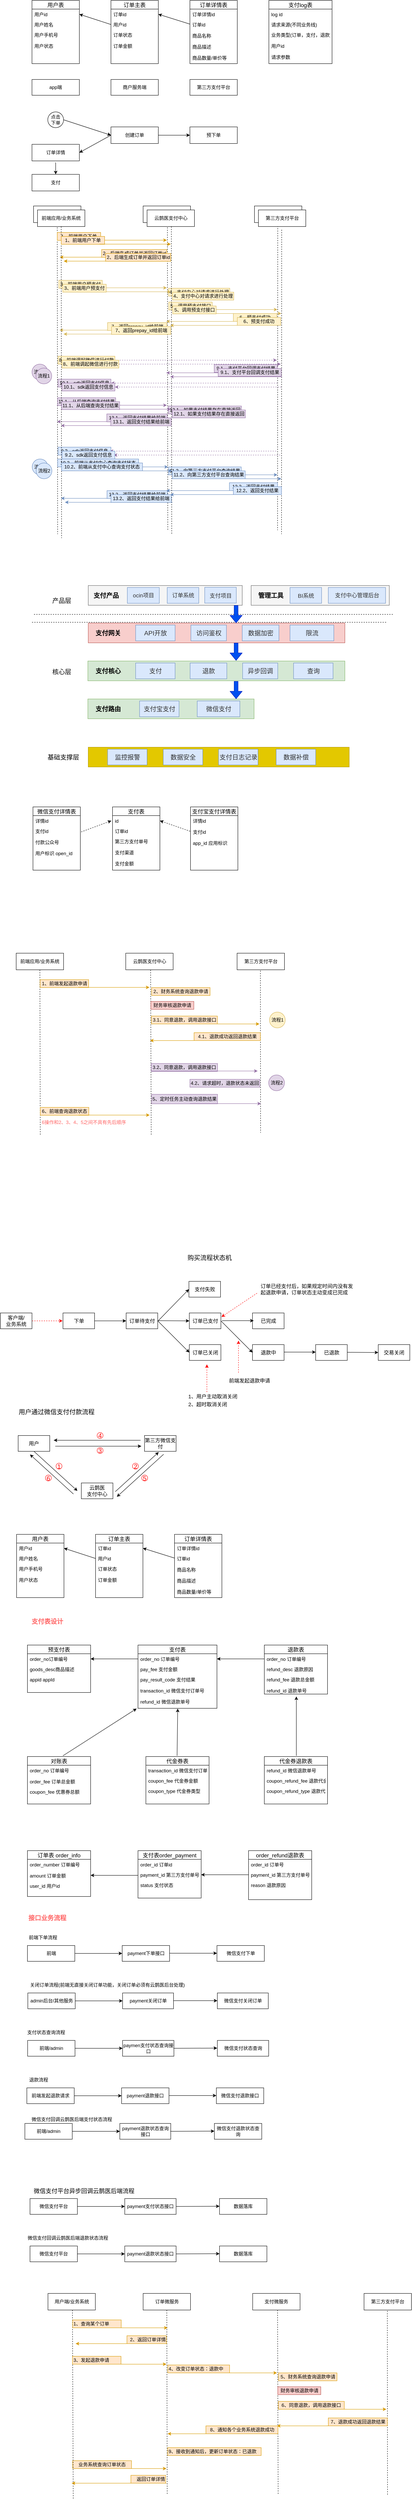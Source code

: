 <mxfile version="12.4.3" type="github" pages="1">
  <diagram id="iU_TIAPN-Pph5pVSYNDZ" name="第 1 页">
    <mxGraphModel dx="1550" dy="787" grid="1" gridSize="10" guides="1" tooltips="1" connect="1" arrows="1" fold="1" page="1" pageScale="1" pageWidth="1169" pageHeight="1654" math="0" shadow="0">
      <root>
        <mxCell id="0"/>
        <mxCell id="1" parent="0"/>
        <mxCell id="6lCbFaMOvaHUvnWq1Ras-11" value="用户表" style="swimlane;fontStyle=0;childLayout=stackLayout;horizontal=1;startSize=22;fillColor=none;horizontalStack=0;resizeParent=1;resizeParentMax=0;resizeLast=0;collapsible=1;marginBottom=0;swimlaneFillColor=#ffffff;align=center;fontSize=14;" parent="1" vertex="1">
          <mxGeometry x="120" y="240" width="120" height="160" as="geometry"/>
        </mxCell>
        <mxCell id="6lCbFaMOvaHUvnWq1Ras-12" value="用户id" style="text;strokeColor=none;fillColor=none;spacingLeft=4;spacingRight=4;overflow=hidden;rotatable=0;points=[[0,0.5],[1,0.5]];portConstraint=eastwest;fontSize=12;" parent="6lCbFaMOvaHUvnWq1Ras-11" vertex="1">
          <mxGeometry y="22" width="120" height="26" as="geometry"/>
        </mxCell>
        <mxCell id="6lCbFaMOvaHUvnWq1Ras-13" value="用户姓名" style="text;strokeColor=none;fillColor=none;spacingLeft=4;spacingRight=4;overflow=hidden;rotatable=0;points=[[0,0.5],[1,0.5]];portConstraint=eastwest;fontSize=12;" parent="6lCbFaMOvaHUvnWq1Ras-11" vertex="1">
          <mxGeometry y="48" width="120" height="26" as="geometry"/>
        </mxCell>
        <mxCell id="6lCbFaMOvaHUvnWq1Ras-14" value="用户手机号&#xa;&#xa;用户状态" style="text;strokeColor=none;fillColor=none;spacingLeft=4;spacingRight=4;overflow=hidden;rotatable=0;points=[[0,0.5],[1,0.5]];portConstraint=eastwest;fontSize=12;" parent="6lCbFaMOvaHUvnWq1Ras-11" vertex="1">
          <mxGeometry y="74" width="120" height="86" as="geometry"/>
        </mxCell>
        <mxCell id="6lCbFaMOvaHUvnWq1Ras-15" value="订单主表" style="swimlane;fontStyle=0;childLayout=stackLayout;horizontal=1;startSize=22;fillColor=none;horizontalStack=0;resizeParent=1;resizeParentMax=0;resizeLast=0;collapsible=1;marginBottom=0;swimlaneFillColor=#ffffff;align=center;fontSize=14;" parent="1" vertex="1">
          <mxGeometry x="320" y="240" width="120" height="160" as="geometry"/>
        </mxCell>
        <mxCell id="6lCbFaMOvaHUvnWq1Ras-16" value="订单id" style="text;strokeColor=none;fillColor=none;spacingLeft=4;spacingRight=4;overflow=hidden;rotatable=0;points=[[0,0.5],[1,0.5]];portConstraint=eastwest;fontSize=12;" parent="6lCbFaMOvaHUvnWq1Ras-15" vertex="1">
          <mxGeometry y="22" width="120" height="26" as="geometry"/>
        </mxCell>
        <mxCell id="6lCbFaMOvaHUvnWq1Ras-17" value="用户id" style="text;strokeColor=none;fillColor=none;spacingLeft=4;spacingRight=4;overflow=hidden;rotatable=0;points=[[0,0.5],[1,0.5]];portConstraint=eastwest;fontSize=12;" parent="6lCbFaMOvaHUvnWq1Ras-15" vertex="1">
          <mxGeometry y="48" width="120" height="26" as="geometry"/>
        </mxCell>
        <mxCell id="6lCbFaMOvaHUvnWq1Ras-18" value="订单状态&#xa;&#xa;订单金额" style="text;strokeColor=none;fillColor=none;spacingLeft=4;spacingRight=4;overflow=hidden;rotatable=0;points=[[0,0.5],[1,0.5]];portConstraint=eastwest;fontSize=12;" parent="6lCbFaMOvaHUvnWq1Ras-15" vertex="1">
          <mxGeometry y="74" width="120" height="86" as="geometry"/>
        </mxCell>
        <mxCell id="6lCbFaMOvaHUvnWq1Ras-19" value="订单详情表" style="swimlane;fontStyle=0;childLayout=stackLayout;horizontal=1;startSize=22;fillColor=none;horizontalStack=0;resizeParent=1;resizeParentMax=0;resizeLast=0;collapsible=1;marginBottom=0;swimlaneFillColor=#ffffff;align=center;fontSize=14;" parent="1" vertex="1">
          <mxGeometry x="520" y="240" width="120" height="160" as="geometry"/>
        </mxCell>
        <mxCell id="6lCbFaMOvaHUvnWq1Ras-20" value="订单详情id" style="text;strokeColor=none;fillColor=none;spacingLeft=4;spacingRight=4;overflow=hidden;rotatable=0;points=[[0,0.5],[1,0.5]];portConstraint=eastwest;fontSize=12;" parent="6lCbFaMOvaHUvnWq1Ras-19" vertex="1">
          <mxGeometry y="22" width="120" height="26" as="geometry"/>
        </mxCell>
        <mxCell id="6lCbFaMOvaHUvnWq1Ras-22" value="订单id&#xa;&#xa;商品名称&#xa;&#xa;商品描述&#xa;&#xa;商品数量/单价等" style="text;strokeColor=none;fillColor=none;spacingLeft=4;spacingRight=4;overflow=hidden;rotatable=0;points=[[0,0.5],[1,0.5]];portConstraint=eastwest;fontSize=12;" parent="6lCbFaMOvaHUvnWq1Ras-19" vertex="1">
          <mxGeometry y="48" width="120" height="112" as="geometry"/>
        </mxCell>
        <mxCell id="6lCbFaMOvaHUvnWq1Ras-23" value="" style="endArrow=classic;html=1;entryX=1;entryY=0.5;entryDx=0;entryDy=0;exitX=0;exitY=0.5;exitDx=0;exitDy=0;" parent="1" source="6lCbFaMOvaHUvnWq1Ras-17" target="6lCbFaMOvaHUvnWq1Ras-12" edge="1">
          <mxGeometry width="50" height="50" relative="1" as="geometry">
            <mxPoint x="330" y="550" as="sourcePoint"/>
            <mxPoint x="380" y="500" as="targetPoint"/>
          </mxGeometry>
        </mxCell>
        <mxCell id="6lCbFaMOvaHUvnWq1Ras-25" value="" style="endArrow=classic;html=1;exitX=0;exitY=0.107;exitDx=0;exitDy=0;exitPerimeter=0;entryX=1;entryY=0.5;entryDx=0;entryDy=0;" parent="1" source="6lCbFaMOvaHUvnWq1Ras-22" target="6lCbFaMOvaHUvnWq1Ras-16" edge="1">
          <mxGeometry width="50" height="50" relative="1" as="geometry">
            <mxPoint x="520" y="530" as="sourcePoint"/>
            <mxPoint x="570" y="480" as="targetPoint"/>
          </mxGeometry>
        </mxCell>
        <mxCell id="6lCbFaMOvaHUvnWq1Ras-26" value="app端" style="rounded=0;whiteSpace=wrap;html=1;" parent="1" vertex="1">
          <mxGeometry x="120" y="440" width="120" height="40" as="geometry"/>
        </mxCell>
        <mxCell id="6lCbFaMOvaHUvnWq1Ras-27" value="商户服务端" style="rounded=0;whiteSpace=wrap;html=1;" parent="1" vertex="1">
          <mxGeometry x="320" y="440" width="120" height="40" as="geometry"/>
        </mxCell>
        <mxCell id="6lCbFaMOvaHUvnWq1Ras-28" value="第三方支付平台" style="rounded=0;whiteSpace=wrap;html=1;" parent="1" vertex="1">
          <mxGeometry x="520" y="440" width="120" height="40" as="geometry"/>
        </mxCell>
        <mxCell id="6lCbFaMOvaHUvnWq1Ras-30" value="点击&lt;br&gt;下单" style="ellipse;whiteSpace=wrap;html=1;aspect=fixed;" parent="1" vertex="1">
          <mxGeometry x="160" y="522" width="40" height="40" as="geometry"/>
        </mxCell>
        <mxCell id="6lCbFaMOvaHUvnWq1Ras-31" value="" style="endArrow=classic;html=1;exitX=1;exitY=0.5;exitDx=0;exitDy=0;entryX=0;entryY=0.5;entryDx=0;entryDy=0;" parent="1" source="6lCbFaMOvaHUvnWq1Ras-30" target="6lCbFaMOvaHUvnWq1Ras-32" edge="1">
          <mxGeometry width="50" height="50" relative="1" as="geometry">
            <mxPoint x="200" y="570" as="sourcePoint"/>
            <mxPoint x="320" y="540" as="targetPoint"/>
          </mxGeometry>
        </mxCell>
        <mxCell id="6lCbFaMOvaHUvnWq1Ras-32" value="创建订单" style="rounded=0;whiteSpace=wrap;html=1;" parent="1" vertex="1">
          <mxGeometry x="320" y="560" width="120" height="42" as="geometry"/>
        </mxCell>
        <mxCell id="6lCbFaMOvaHUvnWq1Ras-33" value="订单详情" style="rounded=0;whiteSpace=wrap;html=1;" parent="1" vertex="1">
          <mxGeometry x="120" y="604" width="120" height="42" as="geometry"/>
        </mxCell>
        <mxCell id="6lCbFaMOvaHUvnWq1Ras-34" value="" style="endArrow=classic;html=1;entryX=1;entryY=0.5;entryDx=0;entryDy=0;exitX=0;exitY=0.5;exitDx=0;exitDy=0;" parent="1" source="6lCbFaMOvaHUvnWq1Ras-32" target="6lCbFaMOvaHUvnWq1Ras-33" edge="1">
          <mxGeometry width="50" height="50" relative="1" as="geometry">
            <mxPoint x="290" y="730" as="sourcePoint"/>
            <mxPoint x="340" y="680" as="targetPoint"/>
          </mxGeometry>
        </mxCell>
        <mxCell id="6lCbFaMOvaHUvnWq1Ras-35" value="支付" style="rounded=0;whiteSpace=wrap;html=1;" parent="1" vertex="1">
          <mxGeometry x="120" y="680" width="120" height="42" as="geometry"/>
        </mxCell>
        <mxCell id="6lCbFaMOvaHUvnWq1Ras-36" value="" style="endArrow=classic;html=1;entryX=0.5;entryY=0;entryDx=0;entryDy=0;" parent="1" target="6lCbFaMOvaHUvnWq1Ras-35" edge="1">
          <mxGeometry width="50" height="50" relative="1" as="geometry">
            <mxPoint x="180" y="650" as="sourcePoint"/>
            <mxPoint x="360" y="670" as="targetPoint"/>
          </mxGeometry>
        </mxCell>
        <mxCell id="6lCbFaMOvaHUvnWq1Ras-37" value="预下单" style="rounded=0;whiteSpace=wrap;html=1;" parent="1" vertex="1">
          <mxGeometry x="520" y="560" width="120" height="42" as="geometry"/>
        </mxCell>
        <mxCell id="6lCbFaMOvaHUvnWq1Ras-38" value="" style="endArrow=classic;html=1;entryX=0;entryY=0.5;entryDx=0;entryDy=0;exitX=1;exitY=0.5;exitDx=0;exitDy=0;" parent="1" source="6lCbFaMOvaHUvnWq1Ras-32" target="6lCbFaMOvaHUvnWq1Ras-37" edge="1">
          <mxGeometry width="50" height="50" relative="1" as="geometry">
            <mxPoint x="440" y="620" as="sourcePoint"/>
            <mxPoint x="490" y="570" as="targetPoint"/>
          </mxGeometry>
        </mxCell>
        <mxCell id="6lCbFaMOvaHUvnWq1Ras-40" value="前端应用/业务系统" style="rounded=0;whiteSpace=wrap;html=1;" parent="1" vertex="1">
          <mxGeometry x="124" y="760" width="120" height="42" as="geometry"/>
        </mxCell>
        <mxCell id="6lCbFaMOvaHUvnWq1Ras-41" value="云鹊医支付中心" style="rounded=0;whiteSpace=wrap;html=1;" parent="1" vertex="1">
          <mxGeometry x="401.5" y="760" width="120" height="42" as="geometry"/>
        </mxCell>
        <mxCell id="6lCbFaMOvaHUvnWq1Ras-42" value="第三方支付平台" style="rounded=0;whiteSpace=wrap;html=1;" parent="1" vertex="1">
          <mxGeometry x="683.5" y="760" width="120" height="42" as="geometry"/>
        </mxCell>
        <mxCell id="6lCbFaMOvaHUvnWq1Ras-43" value="" style="endArrow=none;dashed=1;html=1;exitX=0.5;exitY=1;exitDx=0;exitDy=0;" parent="1" source="6lCbFaMOvaHUvnWq1Ras-40" edge="1">
          <mxGeometry width="50" height="50" relative="1" as="geometry">
            <mxPoint x="184" y="850" as="sourcePoint"/>
            <mxPoint x="185" y="1590" as="targetPoint"/>
          </mxGeometry>
        </mxCell>
        <mxCell id="6lCbFaMOvaHUvnWq1Ras-44" value="" style="endArrow=none;dashed=1;html=1;exitX=0.5;exitY=1;exitDx=0;exitDy=0;" parent="1" edge="1">
          <mxGeometry width="50" height="50" relative="1" as="geometry">
            <mxPoint x="463" y="802" as="sourcePoint"/>
            <mxPoint x="464" y="1580" as="targetPoint"/>
          </mxGeometry>
        </mxCell>
        <mxCell id="6lCbFaMOvaHUvnWq1Ras-45" value="" style="endArrow=none;dashed=1;html=1;exitX=0.5;exitY=1;exitDx=0;exitDy=0;" parent="1" edge="1">
          <mxGeometry width="50" height="50" relative="1" as="geometry">
            <mxPoint x="742.5" y="810" as="sourcePoint"/>
            <mxPoint x="742" y="1580" as="targetPoint"/>
          </mxGeometry>
        </mxCell>
        <mxCell id="6lCbFaMOvaHUvnWq1Ras-47" value="1、前端用户下单" style="text;html=1;strokeColor=#d79b00;fillColor=#ffe6cc;align=center;verticalAlign=middle;whiteSpace=wrap;rounded=0;" parent="1" vertex="1">
          <mxGeometry x="184" y="827" width="110" height="20" as="geometry"/>
        </mxCell>
        <mxCell id="6lCbFaMOvaHUvnWq1Ras-48" value="" style="endArrow=classic;html=1;fillColor=#ffe6cc;strokeColor=#d79b00;" parent="1" edge="1">
          <mxGeometry width="50" height="50" relative="1" as="geometry">
            <mxPoint x="281.5" y="846.5" as="sourcePoint"/>
            <mxPoint x="461.5" y="846.5" as="targetPoint"/>
          </mxGeometry>
        </mxCell>
        <mxCell id="6lCbFaMOvaHUvnWq1Ras-49" value="" style="endArrow=classic;html=1;fillColor=#ffe6cc;strokeColor=#d79b00;" parent="1" edge="1">
          <mxGeometry width="50" height="50" relative="1" as="geometry">
            <mxPoint x="370.5" y="889.5" as="sourcePoint"/>
            <mxPoint x="190.5" y="889.5" as="targetPoint"/>
          </mxGeometry>
        </mxCell>
        <mxCell id="6lCbFaMOvaHUvnWq1Ras-50" value="2、后端生成订单并返回订单id" style="text;html=1;strokeColor=#d79b00;fillColor=#ffe6cc;align=center;verticalAlign=middle;whiteSpace=wrap;rounded=0;" parent="1" vertex="1">
          <mxGeometry x="296.5" y="870" width="165" height="20" as="geometry"/>
        </mxCell>
        <mxCell id="6lCbFaMOvaHUvnWq1Ras-51" value="" style="endArrow=classic;html=1;fillColor=#fff2cc;strokeColor=#d6b656;" parent="1" edge="1">
          <mxGeometry width="50" height="50" relative="1" as="geometry">
            <mxPoint x="194" y="967" as="sourcePoint"/>
            <mxPoint x="461.5" y="967" as="targetPoint"/>
          </mxGeometry>
        </mxCell>
        <mxCell id="6lCbFaMOvaHUvnWq1Ras-53" value="3、前端用户预支付" style="text;html=1;strokeColor=#d6b656;fillColor=#fff2cc;align=center;verticalAlign=middle;whiteSpace=wrap;rounded=0;" parent="1" vertex="1">
          <mxGeometry x="188" y="948" width="110" height="20" as="geometry"/>
        </mxCell>
        <mxCell id="6lCbFaMOvaHUvnWq1Ras-54" value="" style="endArrow=classic;html=1;fillColor=#fff2cc;strokeColor=#d6b656;" parent="1" edge="1">
          <mxGeometry width="50" height="50" relative="1" as="geometry">
            <mxPoint x="466.5" y="1022" as="sourcePoint"/>
            <mxPoint x="741.5" y="1022" as="targetPoint"/>
          </mxGeometry>
        </mxCell>
        <mxCell id="6lCbFaMOvaHUvnWq1Ras-55" value="4、支付中心对请求进行处理" style="text;html=1;strokeColor=#d6b656;fillColor=#fff2cc;align=center;verticalAlign=middle;whiteSpace=wrap;rounded=0;" parent="1" vertex="1">
          <mxGeometry x="466" y="968" width="155" height="20" as="geometry"/>
        </mxCell>
        <mxCell id="6lCbFaMOvaHUvnWq1Ras-56" value="5、调用预支付接口" style="text;html=1;strokeColor=#d6b656;fillColor=#fff2cc;align=center;verticalAlign=middle;whiteSpace=wrap;rounded=0;" parent="1" vertex="1">
          <mxGeometry x="466.5" y="1003" width="110" height="20" as="geometry"/>
        </mxCell>
        <mxCell id="6lCbFaMOvaHUvnWq1Ras-60" value="" style="endArrow=classic;html=1;fillColor=#fff2cc;strokeColor=#d6b656;" parent="1" edge="1">
          <mxGeometry width="50" height="50" relative="1" as="geometry">
            <mxPoint x="738.5" y="1052" as="sourcePoint"/>
            <mxPoint x="460" y="1052" as="targetPoint"/>
          </mxGeometry>
        </mxCell>
        <mxCell id="6lCbFaMOvaHUvnWq1Ras-61" value="6、预支付成功" style="text;html=1;strokeColor=#d6b656;fillColor=#fff2cc;align=center;verticalAlign=middle;whiteSpace=wrap;rounded=0;" parent="1" vertex="1">
          <mxGeometry x="630" y="1032" width="110" height="20" as="geometry"/>
        </mxCell>
        <mxCell id="6lCbFaMOvaHUvnWq1Ras-62" value="" style="endArrow=classic;html=1;fillColor=#fff2cc;strokeColor=#d6b656;" parent="1" edge="1">
          <mxGeometry width="50" height="50" relative="1" as="geometry">
            <mxPoint x="461.5" y="1074" as="sourcePoint"/>
            <mxPoint x="190" y="1074" as="targetPoint"/>
          </mxGeometry>
        </mxCell>
        <mxCell id="6lCbFaMOvaHUvnWq1Ras-63" value="7、返回prepay_id给前端" style="text;html=1;strokeColor=#d6b656;fillColor=#fff2cc;align=center;verticalAlign=middle;whiteSpace=wrap;rounded=0;" parent="1" vertex="1">
          <mxGeometry x="311.5" y="1055" width="150" height="20" as="geometry"/>
        </mxCell>
        <mxCell id="6lCbFaMOvaHUvnWq1Ras-66" value="8、前端调起微信进行付款" style="text;html=1;strokeColor=#d6b656;fillColor=#fff2cc;align=center;verticalAlign=middle;whiteSpace=wrap;rounded=0;" parent="1" vertex="1">
          <mxGeometry x="186" y="1140" width="144" height="20" as="geometry"/>
        </mxCell>
        <mxCell id="6lCbFaMOvaHUvnWq1Ras-67" value="10.1、sdk返回支付信息" style="text;html=1;strokeColor=#9673a6;fillColor=#e1d5e7;align=center;verticalAlign=middle;whiteSpace=wrap;rounded=0;" parent="1" vertex="1">
          <mxGeometry x="186" y="1198" width="134" height="20" as="geometry"/>
        </mxCell>
        <mxCell id="6lCbFaMOvaHUvnWq1Ras-68" value="" style="endArrow=classic;html=1;fillColor=#e1d5e7;strokeColor=#9673a6;" parent="1" edge="1">
          <mxGeometry width="50" height="50" relative="1" as="geometry">
            <mxPoint x="743.5" y="1182" as="sourcePoint"/>
            <mxPoint x="460" y="1182" as="targetPoint"/>
          </mxGeometry>
        </mxCell>
        <mxCell id="6lCbFaMOvaHUvnWq1Ras-69" value="9.1、支付平台回调支付结果" style="text;html=1;strokeColor=#9673a6;fillColor=#e1d5e7;align=center;verticalAlign=middle;whiteSpace=wrap;rounded=0;" parent="1" vertex="1">
          <mxGeometry x="581.5" y="1161" width="160" height="20" as="geometry"/>
        </mxCell>
        <mxCell id="6lCbFaMOvaHUvnWq1Ras-71" value="" style="endArrow=classic;html=1;fillColor=#e1d5e7;strokeColor=#9673a6;" parent="1" edge="1">
          <mxGeometry width="50" height="50" relative="1" as="geometry">
            <mxPoint x="183" y="1264" as="sourcePoint"/>
            <mxPoint x="461.5" y="1264" as="targetPoint"/>
          </mxGeometry>
        </mxCell>
        <mxCell id="6lCbFaMOvaHUvnWq1Ras-74" value="支付log表" style="swimlane;fontStyle=0;childLayout=stackLayout;horizontal=1;startSize=22;fillColor=none;horizontalStack=0;resizeParent=1;resizeParentMax=0;resizeLast=0;collapsible=1;marginBottom=0;swimlaneFillColor=#ffffff;align=center;fontSize=14;" parent="1" vertex="1">
          <mxGeometry x="720" y="240" width="160" height="160" as="geometry"/>
        </mxCell>
        <mxCell id="6lCbFaMOvaHUvnWq1Ras-75" value="log id" style="text;strokeColor=none;fillColor=none;spacingLeft=4;spacingRight=4;overflow=hidden;rotatable=0;points=[[0,0.5],[1,0.5]];portConstraint=eastwest;fontSize=12;" parent="6lCbFaMOvaHUvnWq1Ras-74" vertex="1">
          <mxGeometry y="22" width="160" height="26" as="geometry"/>
        </mxCell>
        <mxCell id="6lCbFaMOvaHUvnWq1Ras-76" value="请求来源(不同业务线)" style="text;strokeColor=none;fillColor=none;spacingLeft=4;spacingRight=4;overflow=hidden;rotatable=0;points=[[0,0.5],[1,0.5]];portConstraint=eastwest;fontSize=12;" parent="6lCbFaMOvaHUvnWq1Ras-74" vertex="1">
          <mxGeometry y="48" width="160" height="26" as="geometry"/>
        </mxCell>
        <mxCell id="6lCbFaMOvaHUvnWq1Ras-77" value="业务类型(订单，支付，退款)&#xa;&#xa;用户id&#xa;&#xa;请求参数" style="text;strokeColor=none;fillColor=none;spacingLeft=4;spacingRight=4;overflow=hidden;rotatable=0;points=[[0,0.5],[1,0.5]];portConstraint=eastwest;fontSize=12;" parent="6lCbFaMOvaHUvnWq1Ras-74" vertex="1">
          <mxGeometry y="74" width="160" height="86" as="geometry"/>
        </mxCell>
        <mxCell id="6lCbFaMOvaHUvnWq1Ras-78" value="" style="rounded=0;whiteSpace=wrap;html=1;fontSize=16;fillColor=#f5f5f5;strokeColor=#666666;fontColor=#333333;" parent="1" vertex="1">
          <mxGeometry x="675" y="1720" width="350" height="50" as="geometry"/>
        </mxCell>
        <mxCell id="6lCbFaMOvaHUvnWq1Ras-79" value="" style="rounded=0;whiteSpace=wrap;html=1;fontSize=16;fillColor=#f5f5f5;strokeColor=#666666;fontColor=#333333;" parent="1" vertex="1">
          <mxGeometry x="262.5" y="1720" width="390" height="50" as="geometry"/>
        </mxCell>
        <mxCell id="6lCbFaMOvaHUvnWq1Ras-80" value="产品层" style="text;html=1;strokeColor=none;fillColor=none;align=center;verticalAlign=middle;whiteSpace=wrap;rounded=0;fontSize=16;" parent="1" vertex="1">
          <mxGeometry x="165" y="1747.5" width="61" height="20" as="geometry"/>
        </mxCell>
        <mxCell id="6lCbFaMOvaHUvnWq1Ras-81" value="核心层" style="text;html=1;strokeColor=none;fillColor=none;align=center;verticalAlign=middle;whiteSpace=wrap;rounded=0;fontSize=16;" parent="1" vertex="1">
          <mxGeometry x="165" y="1928" width="61" height="20" as="geometry"/>
        </mxCell>
        <mxCell id="6lCbFaMOvaHUvnWq1Ras-82" value="基础支撑层" style="text;html=1;strokeColor=none;fillColor=none;align=center;verticalAlign=middle;whiteSpace=wrap;rounded=0;fontSize=16;" parent="1" vertex="1">
          <mxGeometry x="155.5" y="2144" width="87" height="20" as="geometry"/>
        </mxCell>
        <mxCell id="6lCbFaMOvaHUvnWq1Ras-83" value="" style="endArrow=none;dashed=1;html=1;fontSize=16;" parent="1" edge="1">
          <mxGeometry width="50" height="50" relative="1" as="geometry">
            <mxPoint x="125" y="1793" as="sourcePoint"/>
            <mxPoint x="1035" y="1793" as="targetPoint"/>
          </mxGeometry>
        </mxCell>
        <mxCell id="6lCbFaMOvaHUvnWq1Ras-84" value="" style="endArrow=none;dashed=1;html=1;fontSize=16;" parent="1" edge="1">
          <mxGeometry width="50" height="50" relative="1" as="geometry">
            <mxPoint x="120" y="1813" as="sourcePoint"/>
            <mxPoint x="1020" y="1813" as="targetPoint"/>
          </mxGeometry>
        </mxCell>
        <mxCell id="6lCbFaMOvaHUvnWq1Ras-85" value="&lt;p class=&quot;MsoNormal&quot; style=&quot;font-size: 14px&quot;&gt;&lt;span style=&quot;color: rgb(51, 51, 51); letter-spacing: 0pt; background-image: initial; background-position: initial; background-size: initial; background-repeat: initial; background-attachment: initial; background-origin: initial; background-clip: initial;&quot;&gt;ocin&lt;font face=&quot;宋体&quot; style=&quot;font-size: 14px&quot;&gt;项目&lt;/font&gt;&lt;/span&gt;&lt;/p&gt;" style="rounded=0;whiteSpace=wrap;html=1;fontSize=16;fillColor=#dae8fc;strokeColor=#6c8ebf;labelBackgroundColor=none;" parent="1" vertex="1">
          <mxGeometry x="361.5" y="1725" width="81" height="40" as="geometry"/>
        </mxCell>
        <mxCell id="6lCbFaMOvaHUvnWq1Ras-86" value="&lt;p class=&quot;MsoNormal&quot; style=&quot;font-size: 14px&quot;&gt;&lt;font color=&quot;#333333&quot;&gt;&lt;span style=&quot;&quot;&gt;支付中心管理后台&lt;/span&gt;&lt;/font&gt;&lt;/p&gt;" style="rounded=0;whiteSpace=wrap;html=1;fontSize=16;fillColor=#dae8fc;strokeColor=#6c8ebf;labelBackgroundColor=none;" parent="1" vertex="1">
          <mxGeometry x="870.5" y="1725" width="145" height="40" as="geometry"/>
        </mxCell>
        <mxCell id="6lCbFaMOvaHUvnWq1Ras-87" value="&lt;p class=&quot;MsoNormal&quot; style=&quot;font-size: 14px&quot;&gt;&lt;font color=&quot;#333333&quot;&gt;&lt;span&gt;订单系统&lt;/span&gt;&lt;/font&gt;&lt;/p&gt;" style="rounded=0;whiteSpace=wrap;html=1;fontSize=16;fillColor=#dae8fc;strokeColor=#6c8ebf;labelBackgroundColor=none;" parent="1" vertex="1">
          <mxGeometry x="462.5" y="1725" width="80" height="40" as="geometry"/>
        </mxCell>
        <mxCell id="6lCbFaMOvaHUvnWq1Ras-88" value="&lt;font color=&quot;#333333&quot; style=&quot;font-size: 14px&quot;&gt;BI系统&lt;/font&gt;" style="rounded=0;whiteSpace=wrap;html=1;fontSize=16;fillColor=#dae8fc;strokeColor=#6c8ebf;labelBackgroundColor=none;" parent="1" vertex="1">
          <mxGeometry x="773.5" y="1725" width="80" height="40" as="geometry"/>
        </mxCell>
        <mxCell id="6lCbFaMOvaHUvnWq1Ras-89" value="支付产品" style="text;html=1;strokeColor=none;fillColor=none;align=center;verticalAlign=middle;whiteSpace=wrap;rounded=0;labelBackgroundColor=none;fontSize=16;fontStyle=1" parent="1" vertex="1">
          <mxGeometry x="272.5" y="1735" width="70" height="20" as="geometry"/>
        </mxCell>
        <mxCell id="6lCbFaMOvaHUvnWq1Ras-90" value="管理工具" style="text;html=1;strokeColor=none;fillColor=none;align=center;verticalAlign=middle;whiteSpace=wrap;rounded=0;labelBackgroundColor=none;fontSize=16;fontStyle=1" parent="1" vertex="1">
          <mxGeometry x="689.5" y="1735" width="70" height="20" as="geometry"/>
        </mxCell>
        <mxCell id="6lCbFaMOvaHUvnWq1Ras-91" value="" style="rounded=0;whiteSpace=wrap;html=1;fontSize=16;fillColor=#f8cecc;strokeColor=#b85450;" parent="1" vertex="1">
          <mxGeometry x="262.5" y="1815" width="650" height="50" as="geometry"/>
        </mxCell>
        <mxCell id="6lCbFaMOvaHUvnWq1Ras-92" value="支付网关" style="text;html=1;strokeColor=none;fillColor=none;align=center;verticalAlign=middle;whiteSpace=wrap;rounded=0;labelBackgroundColor=none;fontSize=16;fontStyle=1" parent="1" vertex="1">
          <mxGeometry x="277.5" y="1830" width="70" height="20" as="geometry"/>
        </mxCell>
        <mxCell id="6lCbFaMOvaHUvnWq1Ras-93" value="&lt;font color=&quot;#333333&quot;&gt;API开放&lt;/font&gt;" style="rounded=0;whiteSpace=wrap;html=1;fontSize=16;fillColor=#dae8fc;strokeColor=#6c8ebf;labelBackgroundColor=none;" parent="1" vertex="1">
          <mxGeometry x="382.5" y="1820" width="100" height="40" as="geometry"/>
        </mxCell>
        <mxCell id="6lCbFaMOvaHUvnWq1Ras-94" value="&lt;font color=&quot;#333333&quot;&gt;访问鉴权&lt;/font&gt;" style="rounded=0;whiteSpace=wrap;html=1;fontSize=16;fillColor=#dae8fc;strokeColor=#6c8ebf;labelBackgroundColor=none;" parent="1" vertex="1">
          <mxGeometry x="522.5" y="1820" width="90" height="40" as="geometry"/>
        </mxCell>
        <mxCell id="6lCbFaMOvaHUvnWq1Ras-95" value="&lt;font color=&quot;#333333&quot;&gt;数据加密&lt;/font&gt;" style="rounded=0;whiteSpace=wrap;html=1;fontSize=16;fillColor=#dae8fc;strokeColor=#6c8ebf;labelBackgroundColor=none;" parent="1" vertex="1">
          <mxGeometry x="652.5" y="1820" width="93" height="40" as="geometry"/>
        </mxCell>
        <mxCell id="6lCbFaMOvaHUvnWq1Ras-96" value="&lt;font color=&quot;#333333&quot;&gt;限流&lt;/font&gt;" style="rounded=0;whiteSpace=wrap;html=1;fontSize=16;fillColor=#dae8fc;strokeColor=#6c8ebf;labelBackgroundColor=none;" parent="1" vertex="1">
          <mxGeometry x="773.5" y="1820" width="111" height="40" as="geometry"/>
        </mxCell>
        <mxCell id="6lCbFaMOvaHUvnWq1Ras-97" value="" style="rounded=0;whiteSpace=wrap;html=1;fontSize=16;fillColor=#d5e8d4;strokeColor=#82b366;" parent="1" vertex="1">
          <mxGeometry x="261.5" y="1911" width="651" height="50" as="geometry"/>
        </mxCell>
        <mxCell id="6lCbFaMOvaHUvnWq1Ras-98" value="支付核心" style="text;html=1;strokeColor=none;fillColor=none;align=center;verticalAlign=middle;whiteSpace=wrap;rounded=0;labelBackgroundColor=none;fontSize=16;fontStyle=1" parent="1" vertex="1">
          <mxGeometry x="277.5" y="1926" width="70" height="20" as="geometry"/>
        </mxCell>
        <mxCell id="6lCbFaMOvaHUvnWq1Ras-99" value="&lt;font color=&quot;#333333&quot;&gt;支付&lt;/font&gt;" style="rounded=0;whiteSpace=wrap;html=1;fontSize=16;fillColor=#dae8fc;strokeColor=#6c8ebf;labelBackgroundColor=none;" parent="1" vertex="1">
          <mxGeometry x="382.5" y="1916" width="100" height="40" as="geometry"/>
        </mxCell>
        <mxCell id="6lCbFaMOvaHUvnWq1Ras-100" value="" style="rounded=0;whiteSpace=wrap;html=1;fontSize=16;fillColor=#d5e8d4;strokeColor=#82b366;" parent="1" vertex="1">
          <mxGeometry x="261.5" y="2007" width="421" height="50" as="geometry"/>
        </mxCell>
        <mxCell id="6lCbFaMOvaHUvnWq1Ras-101" value="支付路由" style="text;html=1;strokeColor=none;fillColor=none;align=center;verticalAlign=middle;whiteSpace=wrap;rounded=0;labelBackgroundColor=none;fontSize=16;fontStyle=1" parent="1" vertex="1">
          <mxGeometry x="277.5" y="2022" width="70" height="20" as="geometry"/>
        </mxCell>
        <mxCell id="6lCbFaMOvaHUvnWq1Ras-102" value="&lt;font color=&quot;#333333&quot;&gt;支付宝支付&lt;/font&gt;" style="rounded=0;whiteSpace=wrap;html=1;fontSize=16;fillColor=#dae8fc;strokeColor=#6c8ebf;labelBackgroundColor=none;" parent="1" vertex="1">
          <mxGeometry x="392.5" y="2012" width="100" height="40" as="geometry"/>
        </mxCell>
        <mxCell id="6lCbFaMOvaHUvnWq1Ras-103" value="&lt;font color=&quot;#333333&quot;&gt;微信支付&lt;/font&gt;" style="rounded=0;whiteSpace=wrap;html=1;fontSize=16;fillColor=#dae8fc;strokeColor=#6c8ebf;labelBackgroundColor=none;" parent="1" vertex="1">
          <mxGeometry x="538.5" y="2012" width="108" height="40" as="geometry"/>
        </mxCell>
        <mxCell id="6lCbFaMOvaHUvnWq1Ras-105" value="" style="rounded=0;whiteSpace=wrap;html=1;fontSize=16;fillColor=#e3c800;strokeColor=#B09500;fontColor=#ffffff;" parent="1" vertex="1">
          <mxGeometry x="262.5" y="2129" width="661" height="50" as="geometry"/>
        </mxCell>
        <mxCell id="6lCbFaMOvaHUvnWq1Ras-106" value="&lt;font color=&quot;#333333&quot;&gt;监控报警&lt;/font&gt;" style="rounded=0;whiteSpace=wrap;html=1;fontSize=16;fillColor=#dae8fc;strokeColor=#6c8ebf;labelBackgroundColor=none;" parent="1" vertex="1">
          <mxGeometry x="311.5" y="2134" width="100" height="40" as="geometry"/>
        </mxCell>
        <mxCell id="6lCbFaMOvaHUvnWq1Ras-107" value="&lt;font color=&quot;#333333&quot;&gt;数据安全&lt;/font&gt;" style="rounded=0;whiteSpace=wrap;html=1;fontSize=16;fillColor=#dae8fc;strokeColor=#6c8ebf;labelBackgroundColor=none;" parent="1" vertex="1">
          <mxGeometry x="452.5" y="2134" width="100" height="40" as="geometry"/>
        </mxCell>
        <mxCell id="6lCbFaMOvaHUvnWq1Ras-108" value="&lt;font color=&quot;#333333&quot;&gt;支付日志记录&lt;/font&gt;" style="rounded=0;whiteSpace=wrap;html=1;fontSize=16;fillColor=#dae8fc;strokeColor=#6c8ebf;labelBackgroundColor=none;" parent="1" vertex="1">
          <mxGeometry x="592.5" y="2134" width="100" height="40" as="geometry"/>
        </mxCell>
        <mxCell id="6lCbFaMOvaHUvnWq1Ras-109" value="&lt;font color=&quot;#333333&quot;&gt;数据补偿&lt;/font&gt;" style="rounded=0;whiteSpace=wrap;html=1;fontSize=16;fillColor=#dae8fc;strokeColor=#6c8ebf;labelBackgroundColor=none;" parent="1" vertex="1">
          <mxGeometry x="738.5" y="2134" width="100" height="40" as="geometry"/>
        </mxCell>
        <mxCell id="6lCbFaMOvaHUvnWq1Ras-110" value="&lt;font color=&quot;#333333&quot;&gt;退款&lt;/font&gt;" style="rounded=0;whiteSpace=wrap;html=1;fontSize=16;fillColor=#dae8fc;strokeColor=#6c8ebf;labelBackgroundColor=none;" parent="1" vertex="1">
          <mxGeometry x="520.5" y="1916" width="93" height="40" as="geometry"/>
        </mxCell>
        <mxCell id="6lCbFaMOvaHUvnWq1Ras-111" value="&lt;font color=&quot;#333333&quot;&gt;异步回调&lt;/font&gt;" style="rounded=0;whiteSpace=wrap;html=1;fontSize=16;fillColor=#dae8fc;strokeColor=#6c8ebf;labelBackgroundColor=none;" parent="1" vertex="1">
          <mxGeometry x="653.5" y="1916" width="89" height="40" as="geometry"/>
        </mxCell>
        <mxCell id="6lCbFaMOvaHUvnWq1Ras-112" value="&lt;font color=&quot;#333333&quot;&gt;查询&lt;/font&gt;" style="rounded=0;whiteSpace=wrap;html=1;fontSize=16;fillColor=#dae8fc;strokeColor=#6c8ebf;labelBackgroundColor=none;" parent="1" vertex="1">
          <mxGeometry x="782.5" y="1916" width="100" height="40" as="geometry"/>
        </mxCell>
        <mxCell id="6lCbFaMOvaHUvnWq1Ras-113" value="&lt;font color=&quot;#333333&quot; style=&quot;font-size: 14px&quot;&gt;支付项目&lt;/font&gt;" style="rounded=0;whiteSpace=wrap;html=1;fontSize=16;fillColor=#dae8fc;strokeColor=#6c8ebf;labelBackgroundColor=none;" parent="1" vertex="1">
          <mxGeometry x="557.5" y="1724.5" width="80" height="40" as="geometry"/>
        </mxCell>
        <mxCell id="6lCbFaMOvaHUvnWq1Ras-118" value="支付表" style="swimlane;fontStyle=0;childLayout=stackLayout;horizontal=1;startSize=22;fillColor=none;horizontalStack=0;resizeParent=1;resizeParentMax=0;resizeLast=0;collapsible=1;marginBottom=0;swimlaneFillColor=#ffffff;align=center;fontSize=14;" parent="1" vertex="1">
          <mxGeometry x="324" y="2280" width="120" height="160" as="geometry"/>
        </mxCell>
        <mxCell id="6lCbFaMOvaHUvnWq1Ras-119" value="id" style="text;strokeColor=none;fillColor=none;spacingLeft=4;spacingRight=4;overflow=hidden;rotatable=0;points=[[0,0.5],[1,0.5]];portConstraint=eastwest;fontSize=12;" parent="6lCbFaMOvaHUvnWq1Ras-118" vertex="1">
          <mxGeometry y="22" width="120" height="26" as="geometry"/>
        </mxCell>
        <mxCell id="6lCbFaMOvaHUvnWq1Ras-120" value="订单id" style="text;strokeColor=none;fillColor=none;spacingLeft=4;spacingRight=4;overflow=hidden;rotatable=0;points=[[0,0.5],[1,0.5]];portConstraint=eastwest;fontSize=12;" parent="6lCbFaMOvaHUvnWq1Ras-118" vertex="1">
          <mxGeometry y="48" width="120" height="26" as="geometry"/>
        </mxCell>
        <mxCell id="6lCbFaMOvaHUvnWq1Ras-121" value="第三方支付单号&#xa;&#xa;支付渠道&#xa;&#xa;支付金额" style="text;strokeColor=none;fillColor=none;spacingLeft=4;spacingRight=4;overflow=hidden;rotatable=0;points=[[0,0.5],[1,0.5]];portConstraint=eastwest;fontSize=12;" parent="6lCbFaMOvaHUvnWq1Ras-118" vertex="1">
          <mxGeometry y="74" width="120" height="86" as="geometry"/>
        </mxCell>
        <mxCell id="6lCbFaMOvaHUvnWq1Ras-123" value="微信支付详情表" style="swimlane;fontStyle=0;childLayout=stackLayout;horizontal=1;startSize=22;fillColor=none;horizontalStack=0;resizeParent=1;resizeParentMax=0;resizeLast=0;collapsible=1;marginBottom=0;swimlaneFillColor=#ffffff;align=center;fontSize=14;" parent="1" vertex="1">
          <mxGeometry x="122.5" y="2280" width="120" height="160" as="geometry"/>
        </mxCell>
        <mxCell id="6lCbFaMOvaHUvnWq1Ras-124" value="详情id" style="text;strokeColor=none;fillColor=none;spacingLeft=4;spacingRight=4;overflow=hidden;rotatable=0;points=[[0,0.5],[1,0.5]];portConstraint=eastwest;fontSize=12;" parent="6lCbFaMOvaHUvnWq1Ras-123" vertex="1">
          <mxGeometry y="22" width="120" height="26" as="geometry"/>
        </mxCell>
        <mxCell id="6lCbFaMOvaHUvnWq1Ras-126" value="支付id&#xa;&#xa;付款公众号&#xa;&#xa;用户标识 open_id" style="text;strokeColor=none;fillColor=none;spacingLeft=4;spacingRight=4;overflow=hidden;rotatable=0;points=[[0,0.5],[1,0.5]];portConstraint=eastwest;fontSize=12;" parent="6lCbFaMOvaHUvnWq1Ras-123" vertex="1">
          <mxGeometry y="48" width="120" height="112" as="geometry"/>
        </mxCell>
        <mxCell id="6lCbFaMOvaHUvnWq1Ras-127" value="支付宝支付详情表" style="swimlane;fontStyle=0;childLayout=stackLayout;horizontal=1;startSize=22;fillColor=none;horizontalStack=0;resizeParent=1;resizeParentMax=0;resizeLast=0;collapsible=1;marginBottom=0;swimlaneFillColor=#ffffff;align=center;fontSize=14;" parent="1" vertex="1">
          <mxGeometry x="521.5" y="2280" width="120" height="160" as="geometry"/>
        </mxCell>
        <mxCell id="6lCbFaMOvaHUvnWq1Ras-128" value="详情id&#xa;&#xa;支付id&#xa;&#xa;app_id 应用标识&#xa;" style="text;strokeColor=none;fillColor=none;spacingLeft=4;spacingRight=4;overflow=hidden;rotatable=0;points=[[0,0.5],[1,0.5]];portConstraint=eastwest;fontSize=12;" parent="6lCbFaMOvaHUvnWq1Ras-127" vertex="1">
          <mxGeometry y="22" width="120" height="138" as="geometry"/>
        </mxCell>
        <mxCell id="6lCbFaMOvaHUvnWq1Ras-139" value="" style="shape=flexArrow;endArrow=classic;html=1;fillColor=#0050ef;strokeColor=#001DBC;" parent="1" edge="1">
          <mxGeometry width="50" height="50" relative="1" as="geometry">
            <mxPoint x="637" y="1770" as="sourcePoint"/>
            <mxPoint x="637" y="1815" as="targetPoint"/>
          </mxGeometry>
        </mxCell>
        <mxCell id="6lCbFaMOvaHUvnWq1Ras-140" value="" style="shape=flexArrow;endArrow=classic;html=1;fillColor=#0050ef;strokeColor=#001DBC;" parent="1" edge="1">
          <mxGeometry width="50" height="50" relative="1" as="geometry">
            <mxPoint x="637" y="1865" as="sourcePoint"/>
            <mxPoint x="637" y="1910" as="targetPoint"/>
          </mxGeometry>
        </mxCell>
        <mxCell id="6lCbFaMOvaHUvnWq1Ras-141" value="" style="shape=flexArrow;endArrow=classic;html=1;fillColor=#0050ef;strokeColor=#001DBC;" parent="1" edge="1">
          <mxGeometry width="50" height="50" relative="1" as="geometry">
            <mxPoint x="637" y="1962" as="sourcePoint"/>
            <mxPoint x="637" y="2007" as="targetPoint"/>
          </mxGeometry>
        </mxCell>
        <mxCell id="SVQx4Maf5GCCDUwy8xi--4" value="11.1、从后端查询支付结果" style="text;html=1;strokeColor=#9673a6;fillColor=#e1d5e7;align=center;verticalAlign=middle;whiteSpace=wrap;rounded=0;" parent="1" vertex="1">
          <mxGeometry x="185" y="1245" width="147" height="20" as="geometry"/>
        </mxCell>
        <mxCell id="SVQx4Maf5GCCDUwy8xi--5" value="12.1、如果支付结果存在直接返回" style="text;html=1;strokeColor=#9673a6;fillColor=#e1d5e7;align=center;verticalAlign=middle;whiteSpace=wrap;rounded=0;" parent="1" vertex="1">
          <mxGeometry x="465.5" y="1266" width="185" height="20" as="geometry"/>
        </mxCell>
        <mxCell id="SVQx4Maf5GCCDUwy8xi--9" value="" style="endArrow=classic;html=1;fillColor=#dae8fc;strokeColor=#6c8ebf;" parent="1" edge="1">
          <mxGeometry width="50" height="50" relative="1" as="geometry">
            <mxPoint x="466" y="1499.5" as="sourcePoint"/>
            <mxPoint x="193.5" y="1499.5" as="targetPoint"/>
          </mxGeometry>
        </mxCell>
        <mxCell id="SVQx4Maf5GCCDUwy8xi--10" value="13.2、返回支付结果给前端" style="text;html=1;strokeColor=#6c8ebf;fillColor=#dae8fc;align=center;verticalAlign=middle;whiteSpace=wrap;rounded=0;" parent="1" vertex="1">
          <mxGeometry x="310" y="1480" width="153" height="20" as="geometry"/>
        </mxCell>
        <mxCell id="SVQx4Maf5GCCDUwy8xi--13" value="流程1" style="ellipse;whiteSpace=wrap;html=1;aspect=fixed;fillColor=#e1d5e7;strokeColor=#9673a6;" parent="1" vertex="1">
          <mxGeometry x="120" y="1160" width="40" height="40" as="geometry"/>
        </mxCell>
        <mxCell id="WgVv_9n-KvLfAYpmwwS_-1" value="前端应用/业务系统" style="rounded=0;whiteSpace=wrap;html=1;" parent="1" vertex="1">
          <mxGeometry x="80" y="2650" width="120" height="42" as="geometry"/>
        </mxCell>
        <mxCell id="WgVv_9n-KvLfAYpmwwS_-2" value="云鹊医支付中心" style="rounded=0;whiteSpace=wrap;html=1;" parent="1" vertex="1">
          <mxGeometry x="357.5" y="2650" width="120" height="42" as="geometry"/>
        </mxCell>
        <mxCell id="WgVv_9n-KvLfAYpmwwS_-3" value="第三方支付平台" style="rounded=0;whiteSpace=wrap;html=1;" parent="1" vertex="1">
          <mxGeometry x="639.5" y="2650" width="120" height="42" as="geometry"/>
        </mxCell>
        <mxCell id="WgVv_9n-KvLfAYpmwwS_-4" value="" style="endArrow=none;dashed=1;html=1;exitX=0.5;exitY=1;exitDx=0;exitDy=0;" parent="1" source="WgVv_9n-KvLfAYpmwwS_-1" edge="1">
          <mxGeometry width="50" height="50" relative="1" as="geometry">
            <mxPoint x="140" y="2740" as="sourcePoint"/>
            <mxPoint x="141" y="3110" as="targetPoint"/>
          </mxGeometry>
        </mxCell>
        <mxCell id="WgVv_9n-KvLfAYpmwwS_-5" value="" style="endArrow=none;dashed=1;html=1;exitX=0.5;exitY=1;exitDx=0;exitDy=0;" parent="1" edge="1">
          <mxGeometry width="50" height="50" relative="1" as="geometry">
            <mxPoint x="420.5" y="2692" as="sourcePoint"/>
            <mxPoint x="422" y="3110" as="targetPoint"/>
          </mxGeometry>
        </mxCell>
        <mxCell id="WgVv_9n-KvLfAYpmwwS_-6" value="" style="endArrow=none;dashed=1;html=1;exitX=0.5;exitY=1;exitDx=0;exitDy=0;" parent="1" edge="1">
          <mxGeometry width="50" height="50" relative="1" as="geometry">
            <mxPoint x="698.5" y="2694" as="sourcePoint"/>
            <mxPoint x="699" y="3104" as="targetPoint"/>
          </mxGeometry>
        </mxCell>
        <mxCell id="WgVv_9n-KvLfAYpmwwS_-7" value="1、前端发起退款申请" style="text;html=1;strokeColor=#d79b00;fillColor=#ffe6cc;align=center;verticalAlign=middle;whiteSpace=wrap;rounded=0;" parent="1" vertex="1">
          <mxGeometry x="140.5" y="2717" width="123" height="20" as="geometry"/>
        </mxCell>
        <mxCell id="WgVv_9n-KvLfAYpmwwS_-8" value="" style="endArrow=classic;html=1;fillColor=#ffe6cc;strokeColor=#d79b00;" parent="1" edge="1">
          <mxGeometry width="50" height="50" relative="1" as="geometry">
            <mxPoint x="237.5" y="2736.5" as="sourcePoint"/>
            <mxPoint x="417.5" y="2736.5" as="targetPoint"/>
          </mxGeometry>
        </mxCell>
        <mxCell id="WgVv_9n-KvLfAYpmwwS_-10" value="2、财务系统查询退款申请" style="text;html=1;strokeColor=#d79b00;fillColor=#ffe6cc;align=center;verticalAlign=middle;whiteSpace=wrap;rounded=0;" parent="1" vertex="1">
          <mxGeometry x="423" y="2737" width="148" height="20" as="geometry"/>
        </mxCell>
        <mxCell id="WgVv_9n-KvLfAYpmwwS_-34" value="3.1、同意退款，调用退款接口" style="text;html=1;strokeColor=#d79b00;fillColor=#ffe6cc;align=center;verticalAlign=middle;whiteSpace=wrap;rounded=0;" parent="1" vertex="1">
          <mxGeometry x="422.5" y="2809" width="167" height="20" as="geometry"/>
        </mxCell>
        <mxCell id="WgVv_9n-KvLfAYpmwwS_-35" value="" style="endArrow=classic;html=1;fillColor=#ffe6cc;strokeColor=#d79b00;" parent="1" edge="1">
          <mxGeometry width="50" height="50" relative="1" as="geometry">
            <mxPoint x="466" y="2829" as="sourcePoint"/>
            <mxPoint x="696" y="2829" as="targetPoint"/>
          </mxGeometry>
        </mxCell>
        <mxCell id="WgVv_9n-KvLfAYpmwwS_-36" value="" style="endArrow=classic;html=1;fillColor=#ffe6cc;strokeColor=#d79b00;" parent="1" edge="1">
          <mxGeometry width="50" height="50" relative="1" as="geometry">
            <mxPoint x="699" y="2871" as="sourcePoint"/>
            <mxPoint x="419" y="2871" as="targetPoint"/>
          </mxGeometry>
        </mxCell>
        <mxCell id="WgVv_9n-KvLfAYpmwwS_-37" value="4.1、退款成功返回退款结果" style="text;html=1;strokeColor=#d79b00;fillColor=#ffe6cc;align=center;verticalAlign=middle;whiteSpace=wrap;rounded=0;" parent="1" vertex="1">
          <mxGeometry x="530.5" y="2851" width="168" height="20" as="geometry"/>
        </mxCell>
        <mxCell id="WgVv_9n-KvLfAYpmwwS_-39" value="6、前端查询退款状态" style="text;html=1;strokeColor=#d79b00;fillColor=#ffe6cc;align=center;verticalAlign=middle;whiteSpace=wrap;rounded=0;" parent="1" vertex="1">
          <mxGeometry x="141" y="3040" width="123" height="20" as="geometry"/>
        </mxCell>
        <mxCell id="WgVv_9n-KvLfAYpmwwS_-40" value="" style="endArrow=classic;html=1;fillColor=#ffe6cc;strokeColor=#d79b00;" parent="1" edge="1">
          <mxGeometry width="50" height="50" relative="1" as="geometry">
            <mxPoint x="238" y="3059.5" as="sourcePoint"/>
            <mxPoint x="418" y="3059.5" as="targetPoint"/>
          </mxGeometry>
        </mxCell>
        <mxCell id="WgVv_9n-KvLfAYpmwwS_-41" value="6操作和2、3、4、5之间不具有先后顺序" style="text;html=1;align=center;verticalAlign=middle;whiteSpace=wrap;rounded=0;fontColor=#FF6666;" parent="1" vertex="1">
          <mxGeometry x="137.5" y="3068" width="227" height="20" as="geometry"/>
        </mxCell>
        <mxCell id="WgVv_9n-KvLfAYpmwwS_-42" value="5、定时任务主动查询退款结果" style="text;html=1;strokeColor=#9673a6;fillColor=#e1d5e7;align=center;verticalAlign=middle;whiteSpace=wrap;rounded=0;" parent="1" vertex="1">
          <mxGeometry x="423" y="3007" width="167" height="24" as="geometry"/>
        </mxCell>
        <mxCell id="WgVv_9n-KvLfAYpmwwS_-44" value="" style="endArrow=classic;html=1;fillColor=#e1d5e7;strokeColor=#9673a6;" parent="1" edge="1">
          <mxGeometry width="50" height="50" relative="1" as="geometry">
            <mxPoint x="520" y="3030.5" as="sourcePoint"/>
            <mxPoint x="700" y="3030.5" as="targetPoint"/>
          </mxGeometry>
        </mxCell>
        <mxCell id="WgVv_9n-KvLfAYpmwwS_-45" value="下单" style="rounded=0;whiteSpace=wrap;html=1;fontSize=13;" parent="1" vertex="1">
          <mxGeometry x="198.5" y="3560" width="80" height="40" as="geometry"/>
        </mxCell>
        <mxCell id="WgVv_9n-KvLfAYpmwwS_-46" value="购买流程状态机" style="text;html=1;strokeColor=none;fillColor=none;align=center;verticalAlign=middle;whiteSpace=wrap;rounded=0;dashed=1;fontSize=16;fontStyle=0" parent="1" vertex="1">
          <mxGeometry x="510" y="3410" width="120" height="20" as="geometry"/>
        </mxCell>
        <mxCell id="WgVv_9n-KvLfAYpmwwS_-47" value="订单待支付" style="rounded=0;whiteSpace=wrap;html=1;fontSize=13;" parent="1" vertex="1">
          <mxGeometry x="358.5" y="3560" width="80" height="40" as="geometry"/>
        </mxCell>
        <mxCell id="WgVv_9n-KvLfAYpmwwS_-48" value="订单已支付" style="rounded=0;whiteSpace=wrap;html=1;fontSize=13;" parent="1" vertex="1">
          <mxGeometry x="518.5" y="3560" width="80" height="40" as="geometry"/>
        </mxCell>
        <mxCell id="WgVv_9n-KvLfAYpmwwS_-49" value="订单已关闭" style="rounded=0;whiteSpace=wrap;html=1;fontSize=13;" parent="1" vertex="1">
          <mxGeometry x="518.5" y="3640" width="80" height="40" as="geometry"/>
        </mxCell>
        <mxCell id="WgVv_9n-KvLfAYpmwwS_-50" value="已完成" style="rounded=0;whiteSpace=wrap;html=1;fontSize=13;" parent="1" vertex="1">
          <mxGeometry x="678.5" y="3560" width="80" height="40" as="geometry"/>
        </mxCell>
        <mxCell id="WgVv_9n-KvLfAYpmwwS_-51" value="已退款" style="rounded=0;whiteSpace=wrap;html=1;fontSize=13;" parent="1" vertex="1">
          <mxGeometry x="838.5" y="3640" width="80" height="40" as="geometry"/>
        </mxCell>
        <mxCell id="WgVv_9n-KvLfAYpmwwS_-52" value="" style="endArrow=classic;html=1;fontSize=13;entryX=0;entryY=0.5;entryDx=0;entryDy=0;exitX=1;exitY=0.5;exitDx=0;exitDy=0;" parent="1" source="WgVv_9n-KvLfAYpmwwS_-45" target="WgVv_9n-KvLfAYpmwwS_-47" edge="1">
          <mxGeometry width="50" height="50" relative="1" as="geometry">
            <mxPoint x="278.5" y="3610" as="sourcePoint"/>
            <mxPoint x="328.5" y="3560" as="targetPoint"/>
          </mxGeometry>
        </mxCell>
        <mxCell id="WgVv_9n-KvLfAYpmwwS_-53" value="" style="endArrow=classic;html=1;fontSize=13;entryX=0;entryY=0.5;entryDx=0;entryDy=0;exitX=1;exitY=0.5;exitDx=0;exitDy=0;" parent="1" target="WgVv_9n-KvLfAYpmwwS_-48" edge="1">
          <mxGeometry width="50" height="50" relative="1" as="geometry">
            <mxPoint x="438.5" y="3579.5" as="sourcePoint"/>
            <mxPoint x="518.5" y="3579.5" as="targetPoint"/>
          </mxGeometry>
        </mxCell>
        <mxCell id="WgVv_9n-KvLfAYpmwwS_-54" value="" style="endArrow=classic;html=1;fontSize=13;entryX=0;entryY=0.5;entryDx=0;entryDy=0;" parent="1" target="WgVv_9n-KvLfAYpmwwS_-49" edge="1">
          <mxGeometry width="50" height="50" relative="1" as="geometry">
            <mxPoint x="438.5" y="3580" as="sourcePoint"/>
            <mxPoint x="518.5" y="3547" as="targetPoint"/>
          </mxGeometry>
        </mxCell>
        <mxCell id="WgVv_9n-KvLfAYpmwwS_-55" value="" style="endArrow=classic;html=1;fontSize=13;entryX=0;entryY=0.5;entryDx=0;entryDy=0;exitX=1;exitY=0.5;exitDx=0;exitDy=0;" parent="1" edge="1">
          <mxGeometry width="50" height="50" relative="1" as="geometry">
            <mxPoint x="601.5" y="3579.5" as="sourcePoint"/>
            <mxPoint x="681.5" y="3579.5" as="targetPoint"/>
          </mxGeometry>
        </mxCell>
        <mxCell id="WgVv_9n-KvLfAYpmwwS_-56" value="" style="endArrow=classic;html=1;fontSize=13;entryX=0;entryY=0.5;entryDx=0;entryDy=0;exitX=1;exitY=0.5;exitDx=0;exitDy=0;" parent="1" edge="1">
          <mxGeometry width="50" height="50" relative="1" as="geometry">
            <mxPoint x="758.5" y="3659" as="sourcePoint"/>
            <mxPoint x="838.5" y="3659" as="targetPoint"/>
          </mxGeometry>
        </mxCell>
        <mxCell id="WgVv_9n-KvLfAYpmwwS_-57" value="退款中" style="rounded=0;whiteSpace=wrap;html=1;fontSize=13;" parent="1" vertex="1">
          <mxGeometry x="678.5" y="3640" width="80" height="40" as="geometry"/>
        </mxCell>
        <mxCell id="WgVv_9n-KvLfAYpmwwS_-58" value="" style="endArrow=classic;html=1;fontSize=13;entryX=0;entryY=0.5;entryDx=0;entryDy=0;exitX=1;exitY=0.5;exitDx=0;exitDy=0;" parent="1" source="WgVv_9n-KvLfAYpmwwS_-48" target="WgVv_9n-KvLfAYpmwwS_-57" edge="1">
          <mxGeometry width="50" height="50" relative="1" as="geometry">
            <mxPoint x="598.5" y="3640" as="sourcePoint"/>
            <mxPoint x="648.5" y="3590" as="targetPoint"/>
          </mxGeometry>
        </mxCell>
        <mxCell id="WgVv_9n-KvLfAYpmwwS_-59" value="前端发起退款申请" style="text;html=1;strokeColor=none;fillColor=none;align=center;verticalAlign=middle;whiteSpace=wrap;rounded=0;fontSize=13;" parent="1" vertex="1">
          <mxGeometry x="609.5" y="3721" width="121.5" height="20" as="geometry"/>
        </mxCell>
        <mxCell id="WgVv_9n-KvLfAYpmwwS_-62" value="" style="endArrow=classic;html=1;fontSize=13;entryX=0;entryY=0.5;entryDx=0;entryDy=0;dashed=1;strokeColor=#FF0000;exitX=1;exitY=0.5;exitDx=0;exitDy=0;" parent="1" edge="1" source="sy2C0o2GnTvNwi6GOGdS-10">
          <mxGeometry width="50" height="50" relative="1" as="geometry">
            <mxPoint x="137.5" y="3580" as="sourcePoint"/>
            <mxPoint x="197.5" y="3580" as="targetPoint"/>
          </mxGeometry>
        </mxCell>
        <mxCell id="WgVv_9n-KvLfAYpmwwS_-68" value="支付失败" style="rounded=0;whiteSpace=wrap;html=1;fontSize=13;" parent="1" vertex="1">
          <mxGeometry x="517.5" y="3480" width="80" height="40" as="geometry"/>
        </mxCell>
        <mxCell id="WgVv_9n-KvLfAYpmwwS_-69" value="" style="endArrow=classic;html=1;fontSize=13;entryX=0;entryY=0.5;entryDx=0;entryDy=0;" parent="1" target="WgVv_9n-KvLfAYpmwwS_-68" edge="1">
          <mxGeometry width="50" height="50" relative="1" as="geometry">
            <mxPoint x="439.5" y="3580" as="sourcePoint"/>
            <mxPoint x="441.5" y="3770" as="targetPoint"/>
          </mxGeometry>
        </mxCell>
        <mxCell id="WgVv_9n-KvLfAYpmwwS_-72" value="用户通过微信支付付款流程" style="text;html=1;strokeColor=none;fillColor=none;align=center;verticalAlign=middle;whiteSpace=wrap;rounded=0;dashed=1;fontSize=16;fontStyle=0" parent="1" vertex="1">
          <mxGeometry x="80" y="3800" width="205" height="20" as="geometry"/>
        </mxCell>
        <mxCell id="WgVv_9n-KvLfAYpmwwS_-73" value="用户下单" style="rounded=0;whiteSpace=wrap;html=1;fontSize=13;" parent="1" vertex="1">
          <mxGeometry x="85" y="3870" width="80" height="40" as="geometry"/>
        </mxCell>
        <mxCell id="WgVv_9n-KvLfAYpmwwS_-74" value="云鹊医&lt;br&gt;支付中心" style="rounded=0;whiteSpace=wrap;html=1;fontSize=13;" parent="1" vertex="1">
          <mxGeometry x="245" y="3990" width="80" height="40" as="geometry"/>
        </mxCell>
        <mxCell id="WgVv_9n-KvLfAYpmwwS_-75" value="第三方微信支付" style="rounded=0;whiteSpace=wrap;html=1;fontSize=13;" parent="1" vertex="1">
          <mxGeometry x="405" y="3870" width="80" height="40" as="geometry"/>
        </mxCell>
        <mxCell id="WgVv_9n-KvLfAYpmwwS_-76" value="用户" style="rounded=0;whiteSpace=wrap;html=1;fontSize=13;" parent="1" vertex="1">
          <mxGeometry x="85" y="3870" width="80" height="40" as="geometry"/>
        </mxCell>
        <mxCell id="WgVv_9n-KvLfAYpmwwS_-77" value="" style="endArrow=classic;html=1;strokeColor=#000000;fontSize=16;exitX=0.5;exitY=1;exitDx=0;exitDy=0;" parent="1" source="WgVv_9n-KvLfAYpmwwS_-76" edge="1">
          <mxGeometry width="50" height="50" relative="1" as="geometry">
            <mxPoint x="125" y="3960" as="sourcePoint"/>
            <mxPoint x="235" y="4010" as="targetPoint"/>
          </mxGeometry>
        </mxCell>
        <mxCell id="WgVv_9n-KvLfAYpmwwS_-78" value="" style="endArrow=classic;html=1;strokeColor=#000000;fontSize=16;entryX=0.5;entryY=1;entryDx=0;entryDy=0;" parent="1" edge="1">
          <mxGeometry width="50" height="50" relative="1" as="geometry">
            <mxPoint x="331" y="4012" as="sourcePoint"/>
            <mxPoint x="441" y="3912" as="targetPoint"/>
          </mxGeometry>
        </mxCell>
        <mxCell id="WgVv_9n-KvLfAYpmwwS_-79" value="" style="endArrow=classic;html=1;strokeColor=#000000;fontSize=16;entryX=0;entryY=0.5;entryDx=0;entryDy=0;" parent="1" edge="1">
          <mxGeometry width="50" height="50" relative="1" as="geometry">
            <mxPoint x="179" y="3897" as="sourcePoint"/>
            <mxPoint x="397" y="3897" as="targetPoint"/>
          </mxGeometry>
        </mxCell>
        <mxCell id="WgVv_9n-KvLfAYpmwwS_-80" value="" style="endArrow=classic;html=1;strokeColor=#000000;fontSize=16;exitX=0.605;exitY=1.06;exitDx=0;exitDy=0;exitPerimeter=0;" parent="1" edge="1">
          <mxGeometry width="50" height="50" relative="1" as="geometry">
            <mxPoint x="453.4" y="3917.4" as="sourcePoint"/>
            <mxPoint x="335" y="4025" as="targetPoint"/>
          </mxGeometry>
        </mxCell>
        <mxCell id="WgVv_9n-KvLfAYpmwwS_-81" value="" style="endArrow=classic;html=1;strokeColor=#000000;fontSize=16;" parent="1" edge="1">
          <mxGeometry width="50" height="50" relative="1" as="geometry">
            <mxPoint x="225" y="4018" as="sourcePoint"/>
            <mxPoint x="115" y="3918" as="targetPoint"/>
          </mxGeometry>
        </mxCell>
        <mxCell id="WgVv_9n-KvLfAYpmwwS_-82" value="" style="endArrow=classic;html=1;strokeColor=#000000;fontSize=16;" parent="1" edge="1">
          <mxGeometry width="50" height="50" relative="1" as="geometry">
            <mxPoint x="395" y="3882" as="sourcePoint"/>
            <mxPoint x="175" y="3882" as="targetPoint"/>
          </mxGeometry>
        </mxCell>
        <mxCell id="WgVv_9n-KvLfAYpmwwS_-83" value="&lt;font color=&quot;#ff0000&quot;&gt;1&lt;/font&gt;" style="ellipse;whiteSpace=wrap;html=1;aspect=fixed;fontSize=16;strokeColor=#FF0000;" parent="1" vertex="1">
          <mxGeometry x="181" y="3940" width="15" height="15" as="geometry"/>
        </mxCell>
        <mxCell id="WgVv_9n-KvLfAYpmwwS_-84" value="&lt;font color=&quot;#ff0000&quot;&gt;2&lt;/font&gt;" style="ellipse;whiteSpace=wrap;html=1;aspect=fixed;fontSize=16;strokeColor=#FF0000;" parent="1" vertex="1">
          <mxGeometry x="374.5" y="3940" width="15" height="15" as="geometry"/>
        </mxCell>
        <mxCell id="WgVv_9n-KvLfAYpmwwS_-85" value="&lt;font color=&quot;#ff0000&quot;&gt;3&lt;/font&gt;" style="ellipse;whiteSpace=wrap;html=1;aspect=fixed;fontSize=16;strokeColor=#FF0000;" parent="1" vertex="1">
          <mxGeometry x="285" y="3900.5" width="15" height="15" as="geometry"/>
        </mxCell>
        <mxCell id="WgVv_9n-KvLfAYpmwwS_-86" value="&lt;font color=&quot;#ff0000&quot;&gt;4&lt;/font&gt;" style="ellipse;whiteSpace=wrap;html=1;aspect=fixed;fontSize=16;strokeColor=#FF0000;" parent="1" vertex="1">
          <mxGeometry x="285" y="3862.5" width="15" height="15" as="geometry"/>
        </mxCell>
        <mxCell id="WgVv_9n-KvLfAYpmwwS_-87" value="&lt;font color=&quot;#ff0000&quot;&gt;5&lt;/font&gt;" style="ellipse;whiteSpace=wrap;html=1;aspect=fixed;fontSize=16;strokeColor=#FF0000;" parent="1" vertex="1">
          <mxGeometry x="398" y="3970" width="15" height="15" as="geometry"/>
        </mxCell>
        <mxCell id="WgVv_9n-KvLfAYpmwwS_-88" value="&lt;font color=&quot;#ff0000&quot;&gt;6&lt;/font&gt;" style="ellipse;whiteSpace=wrap;html=1;aspect=fixed;fontSize=16;strokeColor=#FF0000;" parent="1" vertex="1">
          <mxGeometry x="154" y="3970" width="15" height="15" as="geometry"/>
        </mxCell>
        <mxCell id="WgVv_9n-KvLfAYpmwwS_-89" value="" style="endArrow=classic;html=1;fontColor=#FF6666;entryX=0;entryY=0.5;entryDx=0;entryDy=0;exitX=1.043;exitY=0.136;exitDx=0;exitDy=0;exitPerimeter=0;dashed=1;" parent="1" edge="1">
          <mxGeometry width="50" height="50" relative="1" as="geometry">
            <mxPoint x="244.66" y="2343.232" as="sourcePoint"/>
            <mxPoint x="321" y="2315" as="targetPoint"/>
          </mxGeometry>
        </mxCell>
        <mxCell id="WgVv_9n-KvLfAYpmwwS_-90" value="" style="endArrow=classic;html=1;fontColor=#FF6666;entryX=1;entryY=0.5;entryDx=0;entryDy=0;exitX=-0.008;exitY=0.287;exitDx=0;exitDy=0;exitPerimeter=0;dashed=1;" parent="1" source="6lCbFaMOvaHUvnWq1Ras-128" target="6lCbFaMOvaHUvnWq1Ras-119" edge="1">
          <mxGeometry width="50" height="50" relative="1" as="geometry">
            <mxPoint x="495.16" y="2498.232" as="sourcePoint"/>
            <mxPoint x="571.5" y="2470" as="targetPoint"/>
          </mxGeometry>
        </mxCell>
        <mxCell id="WgVv_9n-KvLfAYpmwwS_-127" value="用户表" style="swimlane;fontStyle=0;childLayout=stackLayout;horizontal=1;startSize=22;fillColor=none;horizontalStack=0;resizeParent=1;resizeParentMax=0;resizeLast=0;collapsible=1;marginBottom=0;swimlaneFillColor=#ffffff;align=center;fontSize=14;" parent="1" vertex="1">
          <mxGeometry x="81" y="4120" width="120" height="160" as="geometry"/>
        </mxCell>
        <mxCell id="WgVv_9n-KvLfAYpmwwS_-128" value="用户id" style="text;strokeColor=none;fillColor=none;spacingLeft=4;spacingRight=4;overflow=hidden;rotatable=0;points=[[0,0.5],[1,0.5]];portConstraint=eastwest;fontSize=12;" parent="WgVv_9n-KvLfAYpmwwS_-127" vertex="1">
          <mxGeometry y="22" width="120" height="26" as="geometry"/>
        </mxCell>
        <mxCell id="WgVv_9n-KvLfAYpmwwS_-129" value="用户姓名" style="text;strokeColor=none;fillColor=none;spacingLeft=4;spacingRight=4;overflow=hidden;rotatable=0;points=[[0,0.5],[1,0.5]];portConstraint=eastwest;fontSize=12;" parent="WgVv_9n-KvLfAYpmwwS_-127" vertex="1">
          <mxGeometry y="48" width="120" height="26" as="geometry"/>
        </mxCell>
        <mxCell id="WgVv_9n-KvLfAYpmwwS_-130" value="用户手机号&#xa;&#xa;用户状态" style="text;strokeColor=none;fillColor=none;spacingLeft=4;spacingRight=4;overflow=hidden;rotatable=0;points=[[0,0.5],[1,0.5]];portConstraint=eastwest;fontSize=12;" parent="WgVv_9n-KvLfAYpmwwS_-127" vertex="1">
          <mxGeometry y="74" width="120" height="86" as="geometry"/>
        </mxCell>
        <mxCell id="WgVv_9n-KvLfAYpmwwS_-131" value="订单主表" style="swimlane;fontStyle=0;childLayout=stackLayout;horizontal=1;startSize=22;fillColor=none;horizontalStack=0;resizeParent=1;resizeParentMax=0;resizeLast=0;collapsible=1;marginBottom=0;swimlaneFillColor=#ffffff;align=center;fontSize=14;" parent="1" vertex="1">
          <mxGeometry x="281" y="4120" width="120" height="160" as="geometry"/>
        </mxCell>
        <mxCell id="WgVv_9n-KvLfAYpmwwS_-132" value="订单id" style="text;strokeColor=none;fillColor=none;spacingLeft=4;spacingRight=4;overflow=hidden;rotatable=0;points=[[0,0.5],[1,0.5]];portConstraint=eastwest;fontSize=12;" parent="WgVv_9n-KvLfAYpmwwS_-131" vertex="1">
          <mxGeometry y="22" width="120" height="26" as="geometry"/>
        </mxCell>
        <mxCell id="WgVv_9n-KvLfAYpmwwS_-133" value="用户id" style="text;strokeColor=none;fillColor=none;spacingLeft=4;spacingRight=4;overflow=hidden;rotatable=0;points=[[0,0.5],[1,0.5]];portConstraint=eastwest;fontSize=12;" parent="WgVv_9n-KvLfAYpmwwS_-131" vertex="1">
          <mxGeometry y="48" width="120" height="26" as="geometry"/>
        </mxCell>
        <mxCell id="WgVv_9n-KvLfAYpmwwS_-134" value="订单状态&#xa;&#xa;订单金额" style="text;strokeColor=none;fillColor=none;spacingLeft=4;spacingRight=4;overflow=hidden;rotatable=0;points=[[0,0.5],[1,0.5]];portConstraint=eastwest;fontSize=12;" parent="WgVv_9n-KvLfAYpmwwS_-131" vertex="1">
          <mxGeometry y="74" width="120" height="86" as="geometry"/>
        </mxCell>
        <mxCell id="WgVv_9n-KvLfAYpmwwS_-135" value="订单详情表" style="swimlane;fontStyle=0;childLayout=stackLayout;horizontal=1;startSize=22;fillColor=none;horizontalStack=0;resizeParent=1;resizeParentMax=0;resizeLast=0;collapsible=1;marginBottom=0;swimlaneFillColor=#ffffff;align=center;fontSize=14;" parent="1" vertex="1">
          <mxGeometry x="481" y="4120" width="120" height="160" as="geometry"/>
        </mxCell>
        <mxCell id="WgVv_9n-KvLfAYpmwwS_-136" value="订单详情id" style="text;strokeColor=none;fillColor=none;spacingLeft=4;spacingRight=4;overflow=hidden;rotatable=0;points=[[0,0.5],[1,0.5]];portConstraint=eastwest;fontSize=12;" parent="WgVv_9n-KvLfAYpmwwS_-135" vertex="1">
          <mxGeometry y="22" width="120" height="26" as="geometry"/>
        </mxCell>
        <mxCell id="WgVv_9n-KvLfAYpmwwS_-137" value="订单id&#xa;&#xa;商品名称&#xa;&#xa;商品描述&#xa;&#xa;商品数量/单价等" style="text;strokeColor=none;fillColor=none;spacingLeft=4;spacingRight=4;overflow=hidden;rotatable=0;points=[[0,0.5],[1,0.5]];portConstraint=eastwest;fontSize=12;" parent="WgVv_9n-KvLfAYpmwwS_-135" vertex="1">
          <mxGeometry y="48" width="120" height="112" as="geometry"/>
        </mxCell>
        <mxCell id="WgVv_9n-KvLfAYpmwwS_-138" value="" style="endArrow=classic;html=1;entryX=1;entryY=0.5;entryDx=0;entryDy=0;exitX=0;exitY=0.5;exitDx=0;exitDy=0;" parent="1" source="WgVv_9n-KvLfAYpmwwS_-133" target="WgVv_9n-KvLfAYpmwwS_-128" edge="1">
          <mxGeometry width="50" height="50" relative="1" as="geometry">
            <mxPoint x="291" y="4430" as="sourcePoint"/>
            <mxPoint x="341" y="4380" as="targetPoint"/>
          </mxGeometry>
        </mxCell>
        <mxCell id="WgVv_9n-KvLfAYpmwwS_-139" value="" style="endArrow=classic;html=1;exitX=0;exitY=0.107;exitDx=0;exitDy=0;exitPerimeter=0;entryX=1;entryY=0.5;entryDx=0;entryDy=0;" parent="1" source="WgVv_9n-KvLfAYpmwwS_-137" target="WgVv_9n-KvLfAYpmwwS_-132" edge="1">
          <mxGeometry width="50" height="50" relative="1" as="geometry">
            <mxPoint x="481" y="4410" as="sourcePoint"/>
            <mxPoint x="531" y="4360" as="targetPoint"/>
          </mxGeometry>
        </mxCell>
        <mxCell id="WgVv_9n-KvLfAYpmwwS_-140" value="" style="endArrow=classic;html=1;dashed=1;fontColor=#FF6666;entryX=1;entryY=0.5;entryDx=0;entryDy=0;fillColor=#e1d5e7;strokeColor=#9673a6;" parent="1" target="6lCbFaMOvaHUvnWq1Ras-67" edge="1">
          <mxGeometry width="50" height="50" relative="1" as="geometry">
            <mxPoint x="741.5" y="1208" as="sourcePoint"/>
            <mxPoint x="891.5" y="1212" as="targetPoint"/>
          </mxGeometry>
        </mxCell>
        <mxCell id="WgVv_9n-KvLfAYpmwwS_-141" value="流程2" style="ellipse;whiteSpace=wrap;html=1;aspect=fixed;fillColor=#dae8fc;strokeColor=#6c8ebf;" parent="1" vertex="1">
          <mxGeometry x="120.5" y="1400" width="40" height="40" as="geometry"/>
        </mxCell>
        <mxCell id="WgVv_9n-KvLfAYpmwwS_-143" value="11.2、向第三方支付平台查询结果" style="text;html=1;strokeColor=#6c8ebf;fillColor=#dae8fc;align=center;verticalAlign=middle;whiteSpace=wrap;rounded=0;" parent="1" vertex="1">
          <mxGeometry x="466" y="1420" width="184" height="20" as="geometry"/>
        </mxCell>
        <mxCell id="WgVv_9n-KvLfAYpmwwS_-144" value="" style="endArrow=classic;html=1;fillColor=#dae8fc;strokeColor=#6c8ebf;" parent="1" edge="1">
          <mxGeometry width="50" height="50" relative="1" as="geometry">
            <mxPoint x="463" y="1440" as="sourcePoint"/>
            <mxPoint x="741.5" y="1440" as="targetPoint"/>
          </mxGeometry>
        </mxCell>
        <mxCell id="WgVv_9n-KvLfAYpmwwS_-145" value="" style="endArrow=classic;html=1;fillColor=#dae8fc;strokeColor=#6c8ebf;" parent="1" edge="1">
          <mxGeometry width="50" height="50" relative="1" as="geometry">
            <mxPoint x="740" y="1480" as="sourcePoint"/>
            <mxPoint x="460" y="1480" as="targetPoint"/>
          </mxGeometry>
        </mxCell>
        <mxCell id="WgVv_9n-KvLfAYpmwwS_-146" value="12.2、返回支付结果" style="text;html=1;strokeColor=#6c8ebf;fillColor=#dae8fc;align=center;verticalAlign=middle;whiteSpace=wrap;rounded=0;" parent="1" vertex="1">
          <mxGeometry x="620" y="1460" width="122" height="20" as="geometry"/>
        </mxCell>
        <mxCell id="WgVv_9n-KvLfAYpmwwS_-147" value="" style="endArrow=classic;html=1;fillColor=#e1d5e7;strokeColor=#9673a6;" parent="1" edge="1">
          <mxGeometry width="50" height="50" relative="1" as="geometry">
            <mxPoint x="456" y="1305.5" as="sourcePoint"/>
            <mxPoint x="183.5" y="1305.5" as="targetPoint"/>
          </mxGeometry>
        </mxCell>
        <mxCell id="WgVv_9n-KvLfAYpmwwS_-148" value="13.1、返回支付结果给前端" style="text;html=1;strokeColor=#9673a6;fillColor=#e1d5e7;align=center;verticalAlign=middle;whiteSpace=wrap;rounded=0;" parent="1" vertex="1">
          <mxGeometry x="309.5" y="1286" width="153" height="20" as="geometry"/>
        </mxCell>
        <mxCell id="WgVv_9n-KvLfAYpmwwS_-149" value="10.2、前端从支付中心查询支付状态" style="text;html=1;strokeColor=#6c8ebf;fillColor=#dae8fc;align=center;verticalAlign=middle;whiteSpace=wrap;rounded=0;" parent="1" vertex="1">
          <mxGeometry x="185" y="1400" width="205" height="20" as="geometry"/>
        </mxCell>
        <mxCell id="WgVv_9n-KvLfAYpmwwS_-150" value="" style="endArrow=classic;html=1;fillColor=#dae8fc;strokeColor=#6c8ebf;" parent="1" edge="1">
          <mxGeometry width="50" height="50" relative="1" as="geometry">
            <mxPoint x="186" y="1420.0" as="sourcePoint"/>
            <mxPoint x="464.5" y="1420.0" as="targetPoint"/>
          </mxGeometry>
        </mxCell>
        <mxCell id="WgVv_9n-KvLfAYpmwwS_-151" value="" style="endArrow=classic;html=1;dashed=1;fontColor=#FF6666;fillColor=#e1d5e7;strokeColor=#9673a6;exitX=1;exitY=0.5;exitDx=0;exitDy=0;" parent="1" source="6lCbFaMOvaHUvnWq1Ras-66" edge="1">
          <mxGeometry width="50" height="50" relative="1" as="geometry">
            <mxPoint x="905" y="1239.5" as="sourcePoint"/>
            <mxPoint x="740" y="1150" as="targetPoint"/>
          </mxGeometry>
        </mxCell>
        <mxCell id="WgVv_9n-KvLfAYpmwwS_-152" value="" style="endArrow=classic;html=1;dashed=1;fontColor=#FF6666;entryX=1;entryY=0.5;entryDx=0;entryDy=0;fillColor=#e1d5e7;strokeColor=#9673a6;" parent="1" edge="1">
          <mxGeometry width="50" height="50" relative="1" as="geometry">
            <mxPoint x="738.5" y="1380" as="sourcePoint"/>
            <mxPoint x="317" y="1380" as="targetPoint"/>
          </mxGeometry>
        </mxCell>
        <mxCell id="WgVv_9n-KvLfAYpmwwS_-153" value="9.2、sdk返回支付信息" style="text;html=1;strokeColor=#6c8ebf;fillColor=#dae8fc;align=center;verticalAlign=middle;whiteSpace=wrap;rounded=0;" parent="1" vertex="1">
          <mxGeometry x="186" y="1370" width="134" height="20" as="geometry"/>
        </mxCell>
        <mxCell id="WgVv_9n-KvLfAYpmwwS_-154" value="财务审核退款申请" style="text;html=1;strokeColor=#b85450;fillColor=#f8cecc;align=center;verticalAlign=middle;whiteSpace=wrap;rounded=0;" parent="1" vertex="1">
          <mxGeometry x="421" y="2772" width="109" height="20" as="geometry"/>
        </mxCell>
        <mxCell id="WgVv_9n-KvLfAYpmwwS_-155" value="3.2、同意退款，调用退款接口" style="text;html=1;strokeColor=#9673a6;fillColor=#e1d5e7;align=center;verticalAlign=middle;whiteSpace=wrap;rounded=0;" parent="1" vertex="1">
          <mxGeometry x="422" y="2929" width="168" height="20" as="geometry"/>
        </mxCell>
        <mxCell id="WgVv_9n-KvLfAYpmwwS_-156" value="" style="endArrow=classic;html=1;fillColor=#e1d5e7;strokeColor=#9673a6;" parent="1" edge="1">
          <mxGeometry width="50" height="50" relative="1" as="geometry">
            <mxPoint x="421.5" y="2948" as="sourcePoint"/>
            <mxPoint x="691.5" y="2948" as="targetPoint"/>
          </mxGeometry>
        </mxCell>
        <mxCell id="WgVv_9n-KvLfAYpmwwS_-158" value="4.2、请求超时，退款状态未返回" style="text;html=1;strokeColor=#9673a6;fillColor=#e1d5e7;align=center;verticalAlign=middle;whiteSpace=wrap;rounded=0;" parent="1" vertex="1">
          <mxGeometry x="520" y="2969" width="177" height="20" as="geometry"/>
        </mxCell>
        <mxCell id="WgVv_9n-KvLfAYpmwwS_-160" value="流程1" style="ellipse;whiteSpace=wrap;html=1;aspect=fixed;fillColor=#fff2cc;strokeColor=#d6b656;" parent="1" vertex="1">
          <mxGeometry x="721.5" y="2799" width="40" height="40" as="geometry"/>
        </mxCell>
        <mxCell id="WgVv_9n-KvLfAYpmwwS_-161" value="流程2" style="ellipse;whiteSpace=wrap;html=1;aspect=fixed;fillColor=#e1d5e7;strokeColor=#9673a6;" parent="1" vertex="1">
          <mxGeometry x="719.5" y="2958" width="40" height="40" as="geometry"/>
        </mxCell>
        <mxCell id="2-Kkj4L28mRs9YCxfHFH-2" value="预支付表" style="swimlane;fontStyle=0;childLayout=stackLayout;horizontal=1;startSize=22;fillColor=none;horizontalStack=0;resizeParent=1;resizeParentMax=0;resizeLast=0;collapsible=1;marginBottom=0;swimlaneFillColor=#ffffff;align=center;fontSize=14;" parent="1" vertex="1">
          <mxGeometry x="108.5" y="4400" width="160" height="120" as="geometry"/>
        </mxCell>
        <mxCell id="2-Kkj4L28mRs9YCxfHFH-3" value="order_no订单编号" style="text;strokeColor=none;fillColor=none;spacingLeft=4;spacingRight=4;overflow=hidden;rotatable=0;points=[[0,0.5],[1,0.5]];portConstraint=eastwest;fontSize=12;" parent="2-Kkj4L28mRs9YCxfHFH-2" vertex="1">
          <mxGeometry y="22" width="160" height="26" as="geometry"/>
        </mxCell>
        <mxCell id="2-Kkj4L28mRs9YCxfHFH-4" value="goods_desc商品描述" style="text;strokeColor=none;fillColor=none;spacingLeft=4;spacingRight=4;overflow=hidden;rotatable=0;points=[[0,0.5],[1,0.5]];portConstraint=eastwest;fontSize=12;" parent="2-Kkj4L28mRs9YCxfHFH-2" vertex="1">
          <mxGeometry y="48" width="160" height="26" as="geometry"/>
        </mxCell>
        <mxCell id="2-Kkj4L28mRs9YCxfHFH-5" value="appid appId" style="text;strokeColor=none;fillColor=none;spacingLeft=4;spacingRight=4;overflow=hidden;rotatable=0;points=[[0,0.5],[1,0.5]];portConstraint=eastwest;fontSize=12;" parent="2-Kkj4L28mRs9YCxfHFH-2" vertex="1">
          <mxGeometry y="74" width="160" height="46" as="geometry"/>
        </mxCell>
        <mxCell id="2-Kkj4L28mRs9YCxfHFH-6" value="支付表" style="swimlane;fontStyle=0;childLayout=stackLayout;horizontal=1;startSize=22;fillColor=none;horizontalStack=0;resizeParent=1;resizeParentMax=0;resizeLast=0;collapsible=1;marginBottom=0;swimlaneFillColor=#ffffff;align=center;fontSize=14;" parent="1" vertex="1">
          <mxGeometry x="388.5" y="4400" width="200" height="160" as="geometry"/>
        </mxCell>
        <mxCell id="2-Kkj4L28mRs9YCxfHFH-7" value="order_no 订单编号" style="text;strokeColor=none;fillColor=none;spacingLeft=4;spacingRight=4;overflow=hidden;rotatable=0;points=[[0,0.5],[1,0.5]];portConstraint=eastwest;fontSize=12;" parent="2-Kkj4L28mRs9YCxfHFH-6" vertex="1">
          <mxGeometry y="22" width="200" height="26" as="geometry"/>
        </mxCell>
        <mxCell id="2-Kkj4L28mRs9YCxfHFH-8" value="pay_fee 支付金额" style="text;strokeColor=none;fillColor=none;spacingLeft=4;spacingRight=4;overflow=hidden;rotatable=0;points=[[0,0.5],[1,0.5]];portConstraint=eastwest;fontSize=12;" parent="2-Kkj4L28mRs9YCxfHFH-6" vertex="1">
          <mxGeometry y="48" width="200" height="26" as="geometry"/>
        </mxCell>
        <mxCell id="2-Kkj4L28mRs9YCxfHFH-9" value="pay_result_code 支付结果&#xa;&#xa;transaction_id 微信支付订单号&#xa;&#xa;refund_id 微信退款单号" style="text;strokeColor=none;fillColor=none;spacingLeft=4;spacingRight=4;overflow=hidden;rotatable=0;points=[[0,0.5],[1,0.5]];portConstraint=eastwest;fontSize=12;" parent="2-Kkj4L28mRs9YCxfHFH-6" vertex="1">
          <mxGeometry y="74" width="200" height="86" as="geometry"/>
        </mxCell>
        <mxCell id="2-Kkj4L28mRs9YCxfHFH-10" value="退款表" style="swimlane;fontStyle=0;childLayout=stackLayout;horizontal=1;startSize=22;fillColor=none;horizontalStack=0;resizeParent=1;resizeParentMax=0;resizeLast=0;collapsible=1;marginBottom=0;swimlaneFillColor=#ffffff;align=center;fontSize=14;" parent="1" vertex="1">
          <mxGeometry x="708.5" y="4400" width="160" height="124" as="geometry"/>
        </mxCell>
        <mxCell id="2-Kkj4L28mRs9YCxfHFH-11" value="order_no 订单编号" style="text;strokeColor=none;fillColor=none;spacingLeft=4;spacingRight=4;overflow=hidden;rotatable=0;points=[[0,0.5],[1,0.5]];portConstraint=eastwest;fontSize=12;" parent="2-Kkj4L28mRs9YCxfHFH-10" vertex="1">
          <mxGeometry y="22" width="160" height="26" as="geometry"/>
        </mxCell>
        <mxCell id="2-Kkj4L28mRs9YCxfHFH-12" value="refund_desc 退款原因" style="text;strokeColor=none;fillColor=none;spacingLeft=4;spacingRight=4;overflow=hidden;rotatable=0;points=[[0,0.5],[1,0.5]];portConstraint=eastwest;fontSize=12;" parent="2-Kkj4L28mRs9YCxfHFH-10" vertex="1">
          <mxGeometry y="48" width="160" height="26" as="geometry"/>
        </mxCell>
        <mxCell id="2-Kkj4L28mRs9YCxfHFH-13" value="refund_fee 退款总金额&#xa;&#xa;refund_id 退款单号" style="text;strokeColor=none;fillColor=none;spacingLeft=4;spacingRight=4;overflow=hidden;rotatable=0;points=[[0,0.5],[1,0.5]];portConstraint=eastwest;fontSize=12;" parent="2-Kkj4L28mRs9YCxfHFH-10" vertex="1">
          <mxGeometry y="74" width="160" height="50" as="geometry"/>
        </mxCell>
        <mxCell id="2-Kkj4L28mRs9YCxfHFH-14" value="代金券表" style="swimlane;fontStyle=0;childLayout=stackLayout;horizontal=1;startSize=22;fillColor=none;horizontalStack=0;resizeParent=1;resizeParentMax=0;resizeLast=0;collapsible=1;marginBottom=0;swimlaneFillColor=#ffffff;align=center;fontSize=14;" parent="1" vertex="1">
          <mxGeometry x="408.5" y="4682" width="160" height="120" as="geometry"/>
        </mxCell>
        <mxCell id="2-Kkj4L28mRs9YCxfHFH-15" value="transaction_id 微信支付订单号" style="text;strokeColor=none;fillColor=none;spacingLeft=4;spacingRight=4;overflow=hidden;rotatable=0;points=[[0,0.5],[1,0.5]];portConstraint=eastwest;fontSize=12;" parent="2-Kkj4L28mRs9YCxfHFH-14" vertex="1">
          <mxGeometry y="22" width="160" height="26" as="geometry"/>
        </mxCell>
        <mxCell id="2-Kkj4L28mRs9YCxfHFH-16" value="coupon_fee 代金券金额" style="text;strokeColor=none;fillColor=none;spacingLeft=4;spacingRight=4;overflow=hidden;rotatable=0;points=[[0,0.5],[1,0.5]];portConstraint=eastwest;fontSize=12;" parent="2-Kkj4L28mRs9YCxfHFH-14" vertex="1">
          <mxGeometry y="48" width="160" height="26" as="geometry"/>
        </mxCell>
        <mxCell id="2-Kkj4L28mRs9YCxfHFH-17" value="coupon_type 代金券类型" style="text;strokeColor=none;fillColor=none;spacingLeft=4;spacingRight=4;overflow=hidden;rotatable=0;points=[[0,0.5],[1,0.5]];portConstraint=eastwest;fontSize=12;" parent="2-Kkj4L28mRs9YCxfHFH-14" vertex="1">
          <mxGeometry y="74" width="160" height="46" as="geometry"/>
        </mxCell>
        <mxCell id="2-Kkj4L28mRs9YCxfHFH-18" value="代金券退款表" style="swimlane;fontStyle=0;childLayout=stackLayout;horizontal=1;startSize=22;fillColor=none;horizontalStack=0;resizeParent=1;resizeParentMax=0;resizeLast=0;collapsible=1;marginBottom=0;swimlaneFillColor=#ffffff;align=center;fontSize=14;" parent="1" vertex="1">
          <mxGeometry x="708.5" y="4682" width="160" height="120" as="geometry"/>
        </mxCell>
        <mxCell id="2-Kkj4L28mRs9YCxfHFH-19" value="refund_id 微信退款单号" style="text;strokeColor=none;fillColor=none;spacingLeft=4;spacingRight=4;overflow=hidden;rotatable=0;points=[[0,0.5],[1,0.5]];portConstraint=eastwest;fontSize=12;" parent="2-Kkj4L28mRs9YCxfHFH-18" vertex="1">
          <mxGeometry y="22" width="160" height="26" as="geometry"/>
        </mxCell>
        <mxCell id="2-Kkj4L28mRs9YCxfHFH-20" value="coupon_refund_fee 退款代金券金额" style="text;strokeColor=none;fillColor=none;spacingLeft=4;spacingRight=4;overflow=hidden;rotatable=0;points=[[0,0.5],[1,0.5]];portConstraint=eastwest;fontSize=12;" parent="2-Kkj4L28mRs9YCxfHFH-18" vertex="1">
          <mxGeometry y="48" width="160" height="26" as="geometry"/>
        </mxCell>
        <mxCell id="2-Kkj4L28mRs9YCxfHFH-21" value="coupon_refund_type 退款代金券类型 " style="text;strokeColor=none;fillColor=none;spacingLeft=4;spacingRight=4;overflow=hidden;rotatable=0;points=[[0,0.5],[1,0.5]];portConstraint=eastwest;fontSize=12;" parent="2-Kkj4L28mRs9YCxfHFH-18" vertex="1">
          <mxGeometry y="74" width="160" height="46" as="geometry"/>
        </mxCell>
        <mxCell id="2-Kkj4L28mRs9YCxfHFH-22" value="" style="endArrow=classic;html=1;entryX=1;entryY=0.5;entryDx=0;entryDy=0;exitX=0;exitY=0.5;exitDx=0;exitDy=0;" parent="1" source="2-Kkj4L28mRs9YCxfHFH-7" target="2-Kkj4L28mRs9YCxfHFH-3" edge="1">
          <mxGeometry width="50" height="50" relative="1" as="geometry">
            <mxPoint x="348.5" y="4370" as="sourcePoint"/>
            <mxPoint x="398.5" y="4320" as="targetPoint"/>
          </mxGeometry>
        </mxCell>
        <mxCell id="2-Kkj4L28mRs9YCxfHFH-23" value="" style="endArrow=classic;html=1;entryX=1;entryY=0.5;entryDx=0;entryDy=0;exitX=0;exitY=0.5;exitDx=0;exitDy=0;" parent="1" source="2-Kkj4L28mRs9YCxfHFH-11" target="2-Kkj4L28mRs9YCxfHFH-7" edge="1">
          <mxGeometry width="50" height="50" relative="1" as="geometry">
            <mxPoint x="698.5" y="4710" as="sourcePoint"/>
            <mxPoint x="648.5" y="4610" as="targetPoint"/>
          </mxGeometry>
        </mxCell>
        <mxCell id="2-Kkj4L28mRs9YCxfHFH-24" value="" style="endArrow=classic;html=1;entryX=0.458;entryY=1.009;entryDx=0;entryDy=0;entryPerimeter=0;" parent="1" edge="1">
          <mxGeometry width="50" height="50" relative="1" as="geometry">
            <mxPoint x="487.5" y="4680" as="sourcePoint"/>
            <mxPoint x="489.1" y="4560.774" as="targetPoint"/>
          </mxGeometry>
        </mxCell>
        <mxCell id="2-Kkj4L28mRs9YCxfHFH-25" value="" style="endArrow=classic;html=1;entryX=0.563;entryY=1.12;entryDx=0;entryDy=0;entryPerimeter=0;exitX=0.563;exitY=-0.017;exitDx=0;exitDy=0;exitPerimeter=0;" parent="1" edge="1">
          <mxGeometry width="50" height="50" relative="1" as="geometry">
            <mxPoint x="789.58" y="4679.96" as="sourcePoint"/>
            <mxPoint x="789.58" y="4530" as="targetPoint"/>
          </mxGeometry>
        </mxCell>
        <mxCell id="2-Kkj4L28mRs9YCxfHFH-26" value="对账表" style="swimlane;fontStyle=0;childLayout=stackLayout;horizontal=1;startSize=22;fillColor=none;horizontalStack=0;resizeParent=1;resizeParentMax=0;resizeLast=0;collapsible=1;marginBottom=0;swimlaneFillColor=#ffffff;align=center;fontSize=14;" parent="1" vertex="1">
          <mxGeometry x="108.5" y="4682" width="160" height="120" as="geometry"/>
        </mxCell>
        <mxCell id="2-Kkj4L28mRs9YCxfHFH-27" value="order_no 订单编号" style="text;strokeColor=none;fillColor=none;spacingLeft=4;spacingRight=4;overflow=hidden;rotatable=0;points=[[0,0.5],[1,0.5]];portConstraint=eastwest;fontSize=12;" parent="2-Kkj4L28mRs9YCxfHFH-26" vertex="1">
          <mxGeometry y="22" width="160" height="28" as="geometry"/>
        </mxCell>
        <mxCell id="2-Kkj4L28mRs9YCxfHFH-28" value="order_fee 订单总金额" style="text;strokeColor=none;fillColor=none;spacingLeft=4;spacingRight=4;overflow=hidden;rotatable=0;points=[[0,0.5],[1,0.5]];portConstraint=eastwest;fontSize=12;" parent="2-Kkj4L28mRs9YCxfHFH-26" vertex="1">
          <mxGeometry y="50" width="160" height="26" as="geometry"/>
        </mxCell>
        <mxCell id="2-Kkj4L28mRs9YCxfHFH-29" value="coupon_fee 优惠券总额" style="text;strokeColor=none;fillColor=none;spacingLeft=4;spacingRight=4;overflow=hidden;rotatable=0;points=[[0,0.5],[1,0.5]];portConstraint=eastwest;fontSize=12;" parent="2-Kkj4L28mRs9YCxfHFH-26" vertex="1">
          <mxGeometry y="76" width="160" height="44" as="geometry"/>
        </mxCell>
        <mxCell id="2-Kkj4L28mRs9YCxfHFH-30" value="" style="endArrow=classic;html=1;entryX=-0.018;entryY=1.009;entryDx=0;entryDy=0;entryPerimeter=0;" parent="1" target="2-Kkj4L28mRs9YCxfHFH-9" edge="1">
          <mxGeometry width="50" height="50" relative="1" as="geometry">
            <mxPoint x="198.5" y="4680" as="sourcePoint"/>
            <mxPoint x="248.5" y="4630" as="targetPoint"/>
          </mxGeometry>
        </mxCell>
        <mxCell id="2-Kkj4L28mRs9YCxfHFH-31" value="订单表 order_info" style="swimlane;fontStyle=0;childLayout=stackLayout;horizontal=1;startSize=22;fillColor=none;horizontalStack=0;resizeParent=1;resizeParentMax=0;resizeLast=0;collapsible=1;marginBottom=0;swimlaneFillColor=#ffffff;align=center;fontSize=14;" parent="1" vertex="1">
          <mxGeometry x="108.5" y="4920" width="160" height="116" as="geometry"/>
        </mxCell>
        <mxCell id="2-Kkj4L28mRs9YCxfHFH-32" value="order_number 订单编号" style="text;strokeColor=none;fillColor=none;spacingLeft=4;spacingRight=4;overflow=hidden;rotatable=0;points=[[0,0.5],[1,0.5]];portConstraint=eastwest;fontSize=12;" parent="2-Kkj4L28mRs9YCxfHFH-31" vertex="1">
          <mxGeometry y="22" width="160" height="28" as="geometry"/>
        </mxCell>
        <mxCell id="2-Kkj4L28mRs9YCxfHFH-33" value="amount 订单金额" style="text;strokeColor=none;fillColor=none;spacingLeft=4;spacingRight=4;overflow=hidden;rotatable=0;points=[[0,0.5],[1,0.5]];portConstraint=eastwest;fontSize=12;" parent="2-Kkj4L28mRs9YCxfHFH-31" vertex="1">
          <mxGeometry y="50" width="160" height="26" as="geometry"/>
        </mxCell>
        <mxCell id="2-Kkj4L28mRs9YCxfHFH-34" value="user_id 用户id" style="text;strokeColor=none;fillColor=none;spacingLeft=4;spacingRight=4;overflow=hidden;rotatable=0;points=[[0,0.5],[1,0.5]];portConstraint=eastwest;fontSize=12;" parent="2-Kkj4L28mRs9YCxfHFH-31" vertex="1">
          <mxGeometry y="76" width="160" height="40" as="geometry"/>
        </mxCell>
        <mxCell id="2-Kkj4L28mRs9YCxfHFH-35" value="支付表order_payment" style="swimlane;fontStyle=0;childLayout=stackLayout;horizontal=1;startSize=22;fillColor=none;horizontalStack=0;resizeParent=1;resizeParentMax=0;resizeLast=0;collapsible=1;marginBottom=0;swimlaneFillColor=#ffffff;align=center;fontSize=14;" parent="1" vertex="1">
          <mxGeometry x="388.5" y="4920" width="160" height="120" as="geometry"/>
        </mxCell>
        <mxCell id="2-Kkj4L28mRs9YCxfHFH-36" value="order_id 订单id" style="text;strokeColor=none;fillColor=none;spacingLeft=4;spacingRight=4;overflow=hidden;rotatable=0;points=[[0,0.5],[1,0.5]];portConstraint=eastwest;fontSize=12;" parent="2-Kkj4L28mRs9YCxfHFH-35" vertex="1">
          <mxGeometry y="22" width="160" height="26" as="geometry"/>
        </mxCell>
        <mxCell id="2-Kkj4L28mRs9YCxfHFH-37" value="payment_id 第三方支付单号" style="text;strokeColor=none;fillColor=none;spacingLeft=4;spacingRight=4;overflow=hidden;rotatable=0;points=[[0,0.5],[1,0.5]];portConstraint=eastwest;fontSize=12;" parent="2-Kkj4L28mRs9YCxfHFH-35" vertex="1">
          <mxGeometry y="48" width="160" height="26" as="geometry"/>
        </mxCell>
        <mxCell id="2-Kkj4L28mRs9YCxfHFH-38" value="status 支付状态" style="text;strokeColor=none;fillColor=none;spacingLeft=4;spacingRight=4;overflow=hidden;rotatable=0;points=[[0,0.5],[1,0.5]];portConstraint=eastwest;fontSize=12;" parent="2-Kkj4L28mRs9YCxfHFH-35" vertex="1">
          <mxGeometry y="74" width="160" height="46" as="geometry"/>
        </mxCell>
        <mxCell id="2-Kkj4L28mRs9YCxfHFH-39" value="order_refund退款表" style="swimlane;fontStyle=0;childLayout=stackLayout;horizontal=1;startSize=22;fillColor=none;horizontalStack=0;resizeParent=1;resizeParentMax=0;resizeLast=0;collapsible=1;marginBottom=0;swimlaneFillColor=#ffffff;align=center;fontSize=14;" parent="1" vertex="1">
          <mxGeometry x="668.5" y="4920" width="160" height="124" as="geometry"/>
        </mxCell>
        <mxCell id="2-Kkj4L28mRs9YCxfHFH-40" value="order_id 订单号" style="text;strokeColor=none;fillColor=none;spacingLeft=4;spacingRight=4;overflow=hidden;rotatable=0;points=[[0,0.5],[1,0.5]];portConstraint=eastwest;fontSize=12;" parent="2-Kkj4L28mRs9YCxfHFH-39" vertex="1">
          <mxGeometry y="22" width="160" height="26" as="geometry"/>
        </mxCell>
        <mxCell id="2-Kkj4L28mRs9YCxfHFH-41" value="payment_id 第三方支付单号" style="text;strokeColor=none;fillColor=none;spacingLeft=4;spacingRight=4;overflow=hidden;rotatable=0;points=[[0,0.5],[1,0.5]];portConstraint=eastwest;fontSize=12;" parent="2-Kkj4L28mRs9YCxfHFH-39" vertex="1">
          <mxGeometry y="48" width="160" height="26" as="geometry"/>
        </mxCell>
        <mxCell id="2-Kkj4L28mRs9YCxfHFH-42" value="reason 退款原因" style="text;strokeColor=none;fillColor=none;spacingLeft=4;spacingRight=4;overflow=hidden;rotatable=0;points=[[0,0.5],[1,0.5]];portConstraint=eastwest;fontSize=12;" parent="2-Kkj4L28mRs9YCxfHFH-39" vertex="1">
          <mxGeometry y="74" width="160" height="50" as="geometry"/>
        </mxCell>
        <mxCell id="2-Kkj4L28mRs9YCxfHFH-43" value="" style="endArrow=classic;html=1;entryX=1;entryY=0.5;entryDx=0;entryDy=0;exitX=0;exitY=0.5;exitDx=0;exitDy=0;" parent="1" source="2-Kkj4L28mRs9YCxfHFH-41" target="2-Kkj4L28mRs9YCxfHFH-37" edge="1">
          <mxGeometry width="50" height="50" relative="1" as="geometry">
            <mxPoint x="648.5" y="5120" as="sourcePoint"/>
            <mxPoint x="698.5" y="5070" as="targetPoint"/>
          </mxGeometry>
        </mxCell>
        <mxCell id="2-Kkj4L28mRs9YCxfHFH-44" value="" style="endArrow=classic;html=1;entryX=1;entryY=0.5;entryDx=0;entryDy=0;exitX=0;exitY=0.5;exitDx=0;exitDy=0;" parent="1" edge="1">
          <mxGeometry width="50" height="50" relative="1" as="geometry">
            <mxPoint x="388.5" y="4982.5" as="sourcePoint"/>
            <mxPoint x="268.5" y="4982.5" as="targetPoint"/>
          </mxGeometry>
        </mxCell>
        <mxCell id="2-Kkj4L28mRs9YCxfHFH-45" value="&lt;font style=&quot;font-size: 16px&quot; color=&quot;#ff6666&quot;&gt;&lt;b&gt;支付表设计&lt;/b&gt;&lt;/font&gt;" style="text;html=1;strokeColor=none;fillColor=none;align=center;verticalAlign=middle;whiteSpace=wrap;rounded=0;" parent="1" vertex="1">
          <mxGeometry x="98.5" y="4330" width="120" height="20" as="geometry"/>
        </mxCell>
        <mxCell id="2-Kkj4L28mRs9YCxfHFH-46" value="前端" style="rounded=0;whiteSpace=wrap;html=1;" parent="1" vertex="1">
          <mxGeometry x="108.5" y="5160" width="120" height="40" as="geometry"/>
        </mxCell>
        <mxCell id="2-Kkj4L28mRs9YCxfHFH-47" value="&lt;font color=&quot;#ff6666&quot;&gt;&lt;span style=&quot;font-size: 16px&quot;&gt;&lt;b&gt;接口业务流程&lt;/b&gt;&lt;/span&gt;&lt;/font&gt;" style="text;html=1;strokeColor=none;fillColor=none;align=center;verticalAlign=middle;whiteSpace=wrap;rounded=0;" parent="1" vertex="1">
          <mxGeometry x="98.5" y="5080" width="120" height="20" as="geometry"/>
        </mxCell>
        <mxCell id="2-Kkj4L28mRs9YCxfHFH-48" value="payment下单接口" style="rounded=0;whiteSpace=wrap;html=1;" parent="1" vertex="1">
          <mxGeometry x="348.5" y="5160" width="120" height="40" as="geometry"/>
        </mxCell>
        <mxCell id="2-Kkj4L28mRs9YCxfHFH-49" value="微信支付下单" style="rounded=0;whiteSpace=wrap;html=1;" parent="1" vertex="1">
          <mxGeometry x="588.5" y="5160" width="120" height="40" as="geometry"/>
        </mxCell>
        <mxCell id="2-Kkj4L28mRs9YCxfHFH-50" value="" style="endArrow=classic;html=1;exitX=1;exitY=0.5;exitDx=0;exitDy=0;entryX=0;entryY=0.5;entryDx=0;entryDy=0;" parent="1" source="2-Kkj4L28mRs9YCxfHFH-46" target="2-Kkj4L28mRs9YCxfHFH-48" edge="1">
          <mxGeometry width="50" height="50" relative="1" as="geometry">
            <mxPoint x="288.5" y="5080" as="sourcePoint"/>
            <mxPoint x="288.5" y="5100" as="targetPoint"/>
          </mxGeometry>
        </mxCell>
        <mxCell id="2-Kkj4L28mRs9YCxfHFH-51" value="" style="endArrow=classic;html=1;exitX=1;exitY=0.5;exitDx=0;exitDy=0;entryX=0;entryY=0.5;entryDx=0;entryDy=0;" parent="1" edge="1">
          <mxGeometry width="50" height="50" relative="1" as="geometry">
            <mxPoint x="468.5" y="5179.5" as="sourcePoint"/>
            <mxPoint x="588.5" y="5179.5" as="targetPoint"/>
          </mxGeometry>
        </mxCell>
        <mxCell id="2-Kkj4L28mRs9YCxfHFH-52" value="前端下单流程" style="text;html=1;strokeColor=none;fillColor=none;align=center;verticalAlign=middle;whiteSpace=wrap;rounded=0;" parent="1" vertex="1">
          <mxGeometry x="82.5" y="5130" width="130" height="20" as="geometry"/>
        </mxCell>
        <mxCell id="2-Kkj4L28mRs9YCxfHFH-53" value="admin后台/其他服务" style="rounded=0;whiteSpace=wrap;html=1;" parent="1" vertex="1">
          <mxGeometry x="109.5" y="5280" width="120" height="40" as="geometry"/>
        </mxCell>
        <mxCell id="2-Kkj4L28mRs9YCxfHFH-54" value="payment关闭订单" style="rounded=0;whiteSpace=wrap;html=1;" parent="1" vertex="1">
          <mxGeometry x="349.5" y="5280" width="129" height="40" as="geometry"/>
        </mxCell>
        <mxCell id="2-Kkj4L28mRs9YCxfHFH-55" value="微信支付关闭订单" style="rounded=0;whiteSpace=wrap;html=1;" parent="1" vertex="1">
          <mxGeometry x="589.5" y="5280" width="129" height="40" as="geometry"/>
        </mxCell>
        <mxCell id="2-Kkj4L28mRs9YCxfHFH-56" value="" style="endArrow=classic;html=1;exitX=1;exitY=0.5;exitDx=0;exitDy=0;entryX=0;entryY=0.5;entryDx=0;entryDy=0;" parent="1" source="2-Kkj4L28mRs9YCxfHFH-53" target="2-Kkj4L28mRs9YCxfHFH-54" edge="1">
          <mxGeometry width="50" height="50" relative="1" as="geometry">
            <mxPoint x="289.5" y="5200" as="sourcePoint"/>
            <mxPoint x="289.5" y="5220" as="targetPoint"/>
          </mxGeometry>
        </mxCell>
        <mxCell id="2-Kkj4L28mRs9YCxfHFH-57" value="" style="endArrow=classic;html=1;entryX=0;entryY=0.5;entryDx=0;entryDy=0;exitX=1;exitY=0.488;exitDx=0;exitDy=0;exitPerimeter=0;" parent="1" source="2-Kkj4L28mRs9YCxfHFH-54" edge="1">
          <mxGeometry width="50" height="50" relative="1" as="geometry">
            <mxPoint x="488.5" y="5300" as="sourcePoint"/>
            <mxPoint x="589.5" y="5299.5" as="targetPoint"/>
          </mxGeometry>
        </mxCell>
        <mxCell id="2-Kkj4L28mRs9YCxfHFH-58" value="关闭订单流程(前端无直接关闭订单功能，关闭订单必须有云鹊医后台处理)" style="text;html=1;strokeColor=none;fillColor=none;align=center;verticalAlign=middle;whiteSpace=wrap;rounded=0;" parent="1" vertex="1">
          <mxGeometry x="98.5" y="5250" width="424" height="20" as="geometry"/>
        </mxCell>
        <mxCell id="2-Kkj4L28mRs9YCxfHFH-59" value="前端/admin" style="rounded=0;whiteSpace=wrap;html=1;" parent="1" vertex="1">
          <mxGeometry x="109" y="5400" width="120" height="40" as="geometry"/>
        </mxCell>
        <mxCell id="2-Kkj4L28mRs9YCxfHFH-60" value="paymen支付状态查询接口" style="rounded=0;whiteSpace=wrap;html=1;" parent="1" vertex="1">
          <mxGeometry x="349.5" y="5400" width="130" height="40" as="geometry"/>
        </mxCell>
        <mxCell id="2-Kkj4L28mRs9YCxfHFH-61" value="微信支付状态查询" style="rounded=0;whiteSpace=wrap;html=1;" parent="1" vertex="1">
          <mxGeometry x="589.5" y="5400" width="130" height="40" as="geometry"/>
        </mxCell>
        <mxCell id="2-Kkj4L28mRs9YCxfHFH-62" value="" style="endArrow=classic;html=1;exitX=1;exitY=0.5;exitDx=0;exitDy=0;entryX=0;entryY=0.5;entryDx=0;entryDy=0;" parent="1" source="2-Kkj4L28mRs9YCxfHFH-59" target="2-Kkj4L28mRs9YCxfHFH-60" edge="1">
          <mxGeometry width="50" height="50" relative="1" as="geometry">
            <mxPoint x="289" y="5320" as="sourcePoint"/>
            <mxPoint x="289" y="5340" as="targetPoint"/>
          </mxGeometry>
        </mxCell>
        <mxCell id="2-Kkj4L28mRs9YCxfHFH-63" value="" style="endArrow=classic;html=1;entryX=0;entryY=0.5;entryDx=0;entryDy=0;" parent="1" edge="1">
          <mxGeometry width="50" height="50" relative="1" as="geometry">
            <mxPoint x="478.5" y="5420" as="sourcePoint"/>
            <mxPoint x="589" y="5419.5" as="targetPoint"/>
          </mxGeometry>
        </mxCell>
        <mxCell id="2-Kkj4L28mRs9YCxfHFH-64" value="&lt;font&gt;支付状态查询流程&lt;/font&gt;" style="text;html=1;strokeColor=none;fillColor=none;align=center;verticalAlign=middle;whiteSpace=wrap;rounded=0;fontColor=#000000;" parent="1" vertex="1">
          <mxGeometry x="88.5" y="5370" width="134" height="20" as="geometry"/>
        </mxCell>
        <mxCell id="2-Kkj4L28mRs9YCxfHFH-65" value="前端发起退款请求" style="rounded=0;whiteSpace=wrap;html=1;" parent="1" vertex="1">
          <mxGeometry x="107" y="5520" width="120" height="40" as="geometry"/>
        </mxCell>
        <mxCell id="2-Kkj4L28mRs9YCxfHFH-66" value="payment退款接口" style="rounded=0;whiteSpace=wrap;html=1;" parent="1" vertex="1">
          <mxGeometry x="347" y="5520" width="120" height="40" as="geometry"/>
        </mxCell>
        <mxCell id="2-Kkj4L28mRs9YCxfHFH-67" value="微信支付退款接口" style="rounded=0;whiteSpace=wrap;html=1;" parent="1" vertex="1">
          <mxGeometry x="587" y="5520" width="120" height="40" as="geometry"/>
        </mxCell>
        <mxCell id="2-Kkj4L28mRs9YCxfHFH-68" value="" style="endArrow=classic;html=1;exitX=1;exitY=0.5;exitDx=0;exitDy=0;entryX=0;entryY=0.5;entryDx=0;entryDy=0;" parent="1" source="2-Kkj4L28mRs9YCxfHFH-65" target="2-Kkj4L28mRs9YCxfHFH-66" edge="1">
          <mxGeometry width="50" height="50" relative="1" as="geometry">
            <mxPoint x="287" y="5440" as="sourcePoint"/>
            <mxPoint x="287" y="5460" as="targetPoint"/>
          </mxGeometry>
        </mxCell>
        <mxCell id="2-Kkj4L28mRs9YCxfHFH-69" value="" style="endArrow=classic;html=1;exitX=1;exitY=0.5;exitDx=0;exitDy=0;entryX=0;entryY=0.5;entryDx=0;entryDy=0;" parent="1" edge="1">
          <mxGeometry width="50" height="50" relative="1" as="geometry">
            <mxPoint x="467" y="5539.5" as="sourcePoint"/>
            <mxPoint x="587" y="5539.5" as="targetPoint"/>
          </mxGeometry>
        </mxCell>
        <mxCell id="2-Kkj4L28mRs9YCxfHFH-70" value="退款流程" style="text;html=1;strokeColor=none;fillColor=none;align=center;verticalAlign=middle;whiteSpace=wrap;rounded=0;fontColor=#000000;" parent="1" vertex="1">
          <mxGeometry x="88.5" y="5490" width="96" height="20" as="geometry"/>
        </mxCell>
        <mxCell id="2-Kkj4L28mRs9YCxfHFH-71" value="前端/admin" style="rounded=0;whiteSpace=wrap;html=1;" parent="1" vertex="1">
          <mxGeometry x="102" y="5610" width="120" height="40" as="geometry"/>
        </mxCell>
        <mxCell id="2-Kkj4L28mRs9YCxfHFH-72" value="payment退款状态查询接口" style="rounded=0;whiteSpace=wrap;html=1;" parent="1" vertex="1">
          <mxGeometry x="342.5" y="5610" width="129" height="40" as="geometry"/>
        </mxCell>
        <mxCell id="2-Kkj4L28mRs9YCxfHFH-73" value="微信支付退款状态查询" style="rounded=0;whiteSpace=wrap;html=1;" parent="1" vertex="1">
          <mxGeometry x="582" y="5610" width="120" height="40" as="geometry"/>
        </mxCell>
        <mxCell id="2-Kkj4L28mRs9YCxfHFH-74" value="" style="endArrow=classic;html=1;exitX=1;exitY=0.5;exitDx=0;exitDy=0;entryX=0;entryY=0.5;entryDx=0;entryDy=0;" parent="1" source="2-Kkj4L28mRs9YCxfHFH-71" target="2-Kkj4L28mRs9YCxfHFH-72" edge="1">
          <mxGeometry width="50" height="50" relative="1" as="geometry">
            <mxPoint x="282" y="5530" as="sourcePoint"/>
            <mxPoint x="282" y="5550" as="targetPoint"/>
          </mxGeometry>
        </mxCell>
        <mxCell id="2-Kkj4L28mRs9YCxfHFH-75" value="" style="endArrow=classic;html=1;entryX=0;entryY=0.5;entryDx=0;entryDy=0;" parent="1" edge="1">
          <mxGeometry width="50" height="50" relative="1" as="geometry">
            <mxPoint x="470.5" y="5630" as="sourcePoint"/>
            <mxPoint x="582" y="5629.5" as="targetPoint"/>
          </mxGeometry>
        </mxCell>
        <mxCell id="2-Kkj4L28mRs9YCxfHFH-76" value="退款状态查询流程" style="text;html=1;strokeColor=none;fillColor=none;align=center;verticalAlign=middle;whiteSpace=wrap;rounded=0;" parent="1" vertex="1">
          <mxGeometry x="120.5" y="5820" width="134" height="20" as="geometry"/>
        </mxCell>
        <mxCell id="2-Kkj4L28mRs9YCxfHFH-77" value="微信支付平台" style="rounded=0;whiteSpace=wrap;html=1;" parent="1" vertex="1">
          <mxGeometry x="115" y="5800" width="120" height="40" as="geometry"/>
        </mxCell>
        <mxCell id="2-Kkj4L28mRs9YCxfHFH-78" value="payment支付状态接口" style="rounded=0;whiteSpace=wrap;html=1;" parent="1" vertex="1">
          <mxGeometry x="355" y="5800" width="130" height="40" as="geometry"/>
        </mxCell>
        <mxCell id="2-Kkj4L28mRs9YCxfHFH-79" value="数据落库" style="rounded=0;whiteSpace=wrap;html=1;" parent="1" vertex="1">
          <mxGeometry x="595" y="5800" width="120" height="40" as="geometry"/>
        </mxCell>
        <mxCell id="2-Kkj4L28mRs9YCxfHFH-80" value="" style="endArrow=classic;html=1;exitX=1;exitY=0.5;exitDx=0;exitDy=0;entryX=0;entryY=0.5;entryDx=0;entryDy=0;" parent="1" source="2-Kkj4L28mRs9YCxfHFH-77" target="2-Kkj4L28mRs9YCxfHFH-78" edge="1">
          <mxGeometry width="50" height="50" relative="1" as="geometry">
            <mxPoint x="295" y="5720" as="sourcePoint"/>
            <mxPoint x="295" y="5740" as="targetPoint"/>
          </mxGeometry>
        </mxCell>
        <mxCell id="2-Kkj4L28mRs9YCxfHFH-81" value="" style="endArrow=classic;html=1;entryX=0;entryY=0.5;entryDx=0;entryDy=0;" parent="1" edge="1">
          <mxGeometry width="50" height="50" relative="1" as="geometry">
            <mxPoint x="485" y="5820" as="sourcePoint"/>
            <mxPoint x="595" y="5819.5" as="targetPoint"/>
          </mxGeometry>
        </mxCell>
        <mxCell id="2-Kkj4L28mRs9YCxfHFH-82" value="微信支付回调云鹊医后端支付状态流程" style="text;html=1;strokeColor=none;fillColor=none;align=center;verticalAlign=middle;whiteSpace=wrap;rounded=0;" parent="1" vertex="1">
          <mxGeometry x="117" y="5590" width="208" height="20" as="geometry"/>
        </mxCell>
        <mxCell id="2-Kkj4L28mRs9YCxfHFH-83" value="微信支付平台" style="rounded=0;whiteSpace=wrap;html=1;" parent="1" vertex="1">
          <mxGeometry x="115" y="5920" width="120" height="40" as="geometry"/>
        </mxCell>
        <mxCell id="2-Kkj4L28mRs9YCxfHFH-84" value="payment退款状态接口" style="rounded=0;whiteSpace=wrap;html=1;" parent="1" vertex="1">
          <mxGeometry x="355" y="5920" width="130" height="40" as="geometry"/>
        </mxCell>
        <mxCell id="2-Kkj4L28mRs9YCxfHFH-85" value="数据落库" style="rounded=0;whiteSpace=wrap;html=1;" parent="1" vertex="1">
          <mxGeometry x="595" y="5920" width="120" height="40" as="geometry"/>
        </mxCell>
        <mxCell id="2-Kkj4L28mRs9YCxfHFH-86" value="" style="endArrow=classic;html=1;exitX=1;exitY=0.5;exitDx=0;exitDy=0;entryX=0;entryY=0.5;entryDx=0;entryDy=0;" parent="1" source="2-Kkj4L28mRs9YCxfHFH-83" target="2-Kkj4L28mRs9YCxfHFH-84" edge="1">
          <mxGeometry width="50" height="50" relative="1" as="geometry">
            <mxPoint x="295" y="5840" as="sourcePoint"/>
            <mxPoint x="295" y="5860" as="targetPoint"/>
          </mxGeometry>
        </mxCell>
        <mxCell id="2-Kkj4L28mRs9YCxfHFH-87" value="" style="endArrow=classic;html=1;entryX=0;entryY=0.5;entryDx=0;entryDy=0;" parent="1" edge="1">
          <mxGeometry width="50" height="50" relative="1" as="geometry">
            <mxPoint x="485" y="5940" as="sourcePoint"/>
            <mxPoint x="595" y="5939.5" as="targetPoint"/>
          </mxGeometry>
        </mxCell>
        <mxCell id="2-Kkj4L28mRs9YCxfHFH-88" value="微信支付回调云鹊医后端退款状态流程" style="text;html=1;strokeColor=none;fillColor=none;align=center;verticalAlign=middle;whiteSpace=wrap;rounded=0;" parent="1" vertex="1">
          <mxGeometry x="107" y="5890" width="208" height="20" as="geometry"/>
        </mxCell>
        <mxCell id="2-Kkj4L28mRs9YCxfHFH-89" value="微信支付平台异步回调云鹊医后端流程" style="text;html=1;strokeColor=none;fillColor=none;align=center;verticalAlign=middle;whiteSpace=wrap;rounded=0;dashed=1;fontColor=#000000;fontSize=15;" parent="1" vertex="1">
          <mxGeometry x="117" y="5770" width="270" height="20" as="geometry"/>
        </mxCell>
        <mxCell id="sy2C0o2GnTvNwi6GOGdS-1" value="&lt;font style=&quot;font-size: 13px&quot;&gt;1、用户主动取消关闭&lt;br&gt;2、超时取消关闭&lt;/font&gt;" style="text;html=1;strokeColor=none;fillColor=none;align=left;verticalAlign=middle;whiteSpace=wrap;rounded=0;dashed=1;fontSize=16;fontStyle=0" vertex="1" parent="1">
          <mxGeometry x="513.5" y="3770" width="130" height="20" as="geometry"/>
        </mxCell>
        <mxCell id="sy2C0o2GnTvNwi6GOGdS-2" value="" style="endArrow=classic;html=1;fontSize=13;dashed=1;strokeColor=#FF0000;" edge="1" parent="1">
          <mxGeometry width="50" height="50" relative="1" as="geometry">
            <mxPoint x="563" y="3760" as="sourcePoint"/>
            <mxPoint x="563" y="3690" as="targetPoint"/>
          </mxGeometry>
        </mxCell>
        <mxCell id="sy2C0o2GnTvNwi6GOGdS-3" value="" style="endArrow=classic;html=1;fontSize=13;dashed=1;strokeColor=#FF0000;" edge="1" parent="1">
          <mxGeometry width="50" height="50" relative="1" as="geometry">
            <mxPoint x="643" y="3711" as="sourcePoint"/>
            <mxPoint x="643" y="3630" as="targetPoint"/>
          </mxGeometry>
        </mxCell>
        <mxCell id="sy2C0o2GnTvNwi6GOGdS-4" value="交易关闭" style="rounded=0;whiteSpace=wrap;html=1;fontSize=13;" vertex="1" parent="1">
          <mxGeometry x="997" y="3640" width="80" height="40" as="geometry"/>
        </mxCell>
        <mxCell id="sy2C0o2GnTvNwi6GOGdS-5" value="" style="endArrow=classic;html=1;fontSize=13;exitX=1;exitY=0.5;exitDx=0;exitDy=0;entryX=0;entryY=0.5;entryDx=0;entryDy=0;" edge="1" parent="1" target="sy2C0o2GnTvNwi6GOGdS-4">
          <mxGeometry width="50" height="50" relative="1" as="geometry">
            <mxPoint x="918.5" y="3659.5" as="sourcePoint"/>
            <mxPoint x="983" y="3660" as="targetPoint"/>
          </mxGeometry>
        </mxCell>
        <mxCell id="sy2C0o2GnTvNwi6GOGdS-6" value="订单已经支付后，如果规定时间内没有发起退款申请，订单状态主动变成已完成" style="text;html=1;strokeColor=none;fillColor=none;align=left;verticalAlign=middle;whiteSpace=wrap;rounded=0;fontSize=13;" vertex="1" parent="1">
          <mxGeometry x="697" y="3490" width="237.5" height="20" as="geometry"/>
        </mxCell>
        <mxCell id="sy2C0o2GnTvNwi6GOGdS-7" value="" style="endArrow=classic;html=1;fontSize=13;dashed=1;strokeColor=#FF0000;" edge="1" parent="1">
          <mxGeometry width="50" height="50" relative="1" as="geometry">
            <mxPoint x="690" y="3510" as="sourcePoint"/>
            <mxPoint x="600" y="3570" as="targetPoint"/>
          </mxGeometry>
        </mxCell>
        <mxCell id="sy2C0o2GnTvNwi6GOGdS-10" value="客户端/&lt;br&gt;业务系统" style="rounded=0;whiteSpace=wrap;html=1;fontSize=13;" vertex="1" parent="1">
          <mxGeometry x="40" y="3560" width="80" height="40" as="geometry"/>
        </mxCell>
        <mxCell id="sy2C0o2GnTvNwi6GOGdS-12" value="前端应用/业务系统" style="rounded=0;whiteSpace=wrap;html=1;" vertex="1" parent="1">
          <mxGeometry x="134" y="770" width="120" height="42" as="geometry"/>
        </mxCell>
        <mxCell id="sy2C0o2GnTvNwi6GOGdS-13" value="云鹊医支付中心" style="rounded=0;whiteSpace=wrap;html=1;" vertex="1" parent="1">
          <mxGeometry x="411.5" y="770" width="120" height="42" as="geometry"/>
        </mxCell>
        <mxCell id="sy2C0o2GnTvNwi6GOGdS-14" value="第三方支付平台" style="rounded=0;whiteSpace=wrap;html=1;" vertex="1" parent="1">
          <mxGeometry x="693.5" y="770" width="120" height="42" as="geometry"/>
        </mxCell>
        <mxCell id="sy2C0o2GnTvNwi6GOGdS-15" value="" style="endArrow=none;dashed=1;html=1;exitX=0.5;exitY=1;exitDx=0;exitDy=0;" edge="1" parent="1" source="sy2C0o2GnTvNwi6GOGdS-12">
          <mxGeometry width="50" height="50" relative="1" as="geometry">
            <mxPoint x="194" y="860" as="sourcePoint"/>
            <mxPoint x="195" y="1600" as="targetPoint"/>
          </mxGeometry>
        </mxCell>
        <mxCell id="sy2C0o2GnTvNwi6GOGdS-16" value="" style="endArrow=none;dashed=1;html=1;exitX=0.5;exitY=1;exitDx=0;exitDy=0;" edge="1" parent="1">
          <mxGeometry width="50" height="50" relative="1" as="geometry">
            <mxPoint x="473" y="812" as="sourcePoint"/>
            <mxPoint x="474" y="1590" as="targetPoint"/>
          </mxGeometry>
        </mxCell>
        <mxCell id="sy2C0o2GnTvNwi6GOGdS-17" value="" style="endArrow=none;dashed=1;html=1;exitX=0.5;exitY=1;exitDx=0;exitDy=0;" edge="1" parent="1">
          <mxGeometry width="50" height="50" relative="1" as="geometry">
            <mxPoint x="752.5" y="820" as="sourcePoint"/>
            <mxPoint x="752" y="1590" as="targetPoint"/>
          </mxGeometry>
        </mxCell>
        <mxCell id="sy2C0o2GnTvNwi6GOGdS-18" value="1、前端用户下单" style="text;html=1;strokeColor=#d79b00;fillColor=#ffe6cc;align=center;verticalAlign=middle;whiteSpace=wrap;rounded=0;" vertex="1" parent="1">
          <mxGeometry x="194" y="837" width="110" height="20" as="geometry"/>
        </mxCell>
        <mxCell id="sy2C0o2GnTvNwi6GOGdS-19" value="" style="endArrow=classic;html=1;fillColor=#ffe6cc;strokeColor=#d79b00;" edge="1" parent="1">
          <mxGeometry width="50" height="50" relative="1" as="geometry">
            <mxPoint x="291.5" y="856.5" as="sourcePoint"/>
            <mxPoint x="471.5" y="856.5" as="targetPoint"/>
          </mxGeometry>
        </mxCell>
        <mxCell id="sy2C0o2GnTvNwi6GOGdS-20" value="" style="endArrow=classic;html=1;fillColor=#ffe6cc;strokeColor=#d79b00;" edge="1" parent="1">
          <mxGeometry width="50" height="50" relative="1" as="geometry">
            <mxPoint x="380.5" y="899.5" as="sourcePoint"/>
            <mxPoint x="200.5" y="899.5" as="targetPoint"/>
          </mxGeometry>
        </mxCell>
        <mxCell id="sy2C0o2GnTvNwi6GOGdS-21" value="2、后端生成订单并返回订单id" style="text;html=1;strokeColor=#d79b00;fillColor=#ffe6cc;align=center;verticalAlign=middle;whiteSpace=wrap;rounded=0;" vertex="1" parent="1">
          <mxGeometry x="306.5" y="880" width="165" height="20" as="geometry"/>
        </mxCell>
        <mxCell id="sy2C0o2GnTvNwi6GOGdS-22" value="" style="endArrow=classic;html=1;fillColor=#fff2cc;strokeColor=#d6b656;" edge="1" parent="1">
          <mxGeometry width="50" height="50" relative="1" as="geometry">
            <mxPoint x="204" y="977" as="sourcePoint"/>
            <mxPoint x="471.5" y="977" as="targetPoint"/>
          </mxGeometry>
        </mxCell>
        <mxCell id="sy2C0o2GnTvNwi6GOGdS-23" value="3、前端用户预支付" style="text;html=1;strokeColor=#d6b656;fillColor=#fff2cc;align=center;verticalAlign=middle;whiteSpace=wrap;rounded=0;" vertex="1" parent="1">
          <mxGeometry x="198" y="958" width="110" height="20" as="geometry"/>
        </mxCell>
        <mxCell id="sy2C0o2GnTvNwi6GOGdS-24" value="" style="endArrow=classic;html=1;fillColor=#fff2cc;strokeColor=#d6b656;" edge="1" parent="1">
          <mxGeometry width="50" height="50" relative="1" as="geometry">
            <mxPoint x="476.5" y="1032" as="sourcePoint"/>
            <mxPoint x="751.5" y="1032" as="targetPoint"/>
          </mxGeometry>
        </mxCell>
        <mxCell id="sy2C0o2GnTvNwi6GOGdS-25" value="4、支付中心对请求进行处理" style="text;html=1;strokeColor=#d6b656;fillColor=#fff2cc;align=center;verticalAlign=middle;whiteSpace=wrap;rounded=0;" vertex="1" parent="1">
          <mxGeometry x="476" y="978" width="155" height="20" as="geometry"/>
        </mxCell>
        <mxCell id="sy2C0o2GnTvNwi6GOGdS-26" value="5、调用预支付接口" style="text;html=1;strokeColor=#d6b656;fillColor=#fff2cc;align=center;verticalAlign=middle;whiteSpace=wrap;rounded=0;" vertex="1" parent="1">
          <mxGeometry x="476.5" y="1013" width="110" height="20" as="geometry"/>
        </mxCell>
        <mxCell id="sy2C0o2GnTvNwi6GOGdS-27" value="" style="endArrow=classic;html=1;fillColor=#fff2cc;strokeColor=#d6b656;" edge="1" parent="1">
          <mxGeometry width="50" height="50" relative="1" as="geometry">
            <mxPoint x="748.5" y="1062" as="sourcePoint"/>
            <mxPoint x="470" y="1062" as="targetPoint"/>
          </mxGeometry>
        </mxCell>
        <mxCell id="sy2C0o2GnTvNwi6GOGdS-28" value="6、预支付成功" style="text;html=1;strokeColor=#d6b656;fillColor=#fff2cc;align=center;verticalAlign=middle;whiteSpace=wrap;rounded=0;" vertex="1" parent="1">
          <mxGeometry x="640" y="1042" width="110" height="20" as="geometry"/>
        </mxCell>
        <mxCell id="sy2C0o2GnTvNwi6GOGdS-29" value="" style="endArrow=classic;html=1;fillColor=#fff2cc;strokeColor=#d6b656;" edge="1" parent="1">
          <mxGeometry width="50" height="50" relative="1" as="geometry">
            <mxPoint x="471.5" y="1084" as="sourcePoint"/>
            <mxPoint x="200" y="1084" as="targetPoint"/>
          </mxGeometry>
        </mxCell>
        <mxCell id="sy2C0o2GnTvNwi6GOGdS-30" value="7、返回prepay_id给前端" style="text;html=1;strokeColor=#d6b656;fillColor=#fff2cc;align=center;verticalAlign=middle;whiteSpace=wrap;rounded=0;" vertex="1" parent="1">
          <mxGeometry x="321.5" y="1065" width="150" height="20" as="geometry"/>
        </mxCell>
        <mxCell id="sy2C0o2GnTvNwi6GOGdS-31" value="8、前端调起微信进行付款" style="text;html=1;strokeColor=#d6b656;fillColor=#fff2cc;align=center;verticalAlign=middle;whiteSpace=wrap;rounded=0;" vertex="1" parent="1">
          <mxGeometry x="196" y="1150" width="144" height="20" as="geometry"/>
        </mxCell>
        <mxCell id="sy2C0o2GnTvNwi6GOGdS-32" value="10.1、sdk返回支付信息" style="text;html=1;strokeColor=#9673a6;fillColor=#e1d5e7;align=center;verticalAlign=middle;whiteSpace=wrap;rounded=0;" vertex="1" parent="1">
          <mxGeometry x="196" y="1208" width="134" height="20" as="geometry"/>
        </mxCell>
        <mxCell id="sy2C0o2GnTvNwi6GOGdS-33" value="" style="endArrow=classic;html=1;fillColor=#e1d5e7;strokeColor=#9673a6;" edge="1" parent="1">
          <mxGeometry width="50" height="50" relative="1" as="geometry">
            <mxPoint x="753.5" y="1192" as="sourcePoint"/>
            <mxPoint x="470" y="1192" as="targetPoint"/>
          </mxGeometry>
        </mxCell>
        <mxCell id="sy2C0o2GnTvNwi6GOGdS-34" value="9.1、支付平台回调支付结果" style="text;html=1;strokeColor=#9673a6;fillColor=#e1d5e7;align=center;verticalAlign=middle;whiteSpace=wrap;rounded=0;" vertex="1" parent="1">
          <mxGeometry x="591.5" y="1171" width="160" height="20" as="geometry"/>
        </mxCell>
        <mxCell id="sy2C0o2GnTvNwi6GOGdS-35" value="" style="endArrow=classic;html=1;fillColor=#e1d5e7;strokeColor=#9673a6;" edge="1" parent="1">
          <mxGeometry width="50" height="50" relative="1" as="geometry">
            <mxPoint x="193" y="1274" as="sourcePoint"/>
            <mxPoint x="471.5" y="1274" as="targetPoint"/>
          </mxGeometry>
        </mxCell>
        <mxCell id="sy2C0o2GnTvNwi6GOGdS-36" value="11.1、从后端查询支付结果" style="text;html=1;strokeColor=#9673a6;fillColor=#e1d5e7;align=center;verticalAlign=middle;whiteSpace=wrap;rounded=0;" vertex="1" parent="1">
          <mxGeometry x="195" y="1255" width="147" height="20" as="geometry"/>
        </mxCell>
        <mxCell id="sy2C0o2GnTvNwi6GOGdS-37" value="12.1、如果支付结果存在直接返回" style="text;html=1;strokeColor=#9673a6;fillColor=#e1d5e7;align=center;verticalAlign=middle;whiteSpace=wrap;rounded=0;" vertex="1" parent="1">
          <mxGeometry x="475.5" y="1276" width="185" height="20" as="geometry"/>
        </mxCell>
        <mxCell id="sy2C0o2GnTvNwi6GOGdS-38" value="" style="endArrow=classic;html=1;fillColor=#dae8fc;strokeColor=#6c8ebf;" edge="1" parent="1">
          <mxGeometry width="50" height="50" relative="1" as="geometry">
            <mxPoint x="476" y="1509.5" as="sourcePoint"/>
            <mxPoint x="203.5" y="1509.5" as="targetPoint"/>
          </mxGeometry>
        </mxCell>
        <mxCell id="sy2C0o2GnTvNwi6GOGdS-39" value="13.2、返回支付结果给前端" style="text;html=1;strokeColor=#6c8ebf;fillColor=#dae8fc;align=center;verticalAlign=middle;whiteSpace=wrap;rounded=0;" vertex="1" parent="1">
          <mxGeometry x="320" y="1490" width="153" height="20" as="geometry"/>
        </mxCell>
        <mxCell id="sy2C0o2GnTvNwi6GOGdS-40" value="流程1" style="ellipse;whiteSpace=wrap;html=1;aspect=fixed;fillColor=#e1d5e7;strokeColor=#9673a6;" vertex="1" parent="1">
          <mxGeometry x="130" y="1170" width="40" height="40" as="geometry"/>
        </mxCell>
        <mxCell id="sy2C0o2GnTvNwi6GOGdS-41" value="" style="endArrow=classic;html=1;dashed=1;fontColor=#FF6666;entryX=1;entryY=0.5;entryDx=0;entryDy=0;fillColor=#e1d5e7;strokeColor=#9673a6;" edge="1" parent="1" target="sy2C0o2GnTvNwi6GOGdS-32">
          <mxGeometry width="50" height="50" relative="1" as="geometry">
            <mxPoint x="751.5" y="1218" as="sourcePoint"/>
            <mxPoint x="901.5" y="1222" as="targetPoint"/>
          </mxGeometry>
        </mxCell>
        <mxCell id="sy2C0o2GnTvNwi6GOGdS-42" value="流程2" style="ellipse;whiteSpace=wrap;html=1;aspect=fixed;fillColor=#dae8fc;strokeColor=#6c8ebf;" vertex="1" parent="1">
          <mxGeometry x="130.5" y="1410" width="40" height="40" as="geometry"/>
        </mxCell>
        <mxCell id="sy2C0o2GnTvNwi6GOGdS-43" value="11.2、向第三方支付平台查询结果" style="text;html=1;strokeColor=#6c8ebf;fillColor=#dae8fc;align=center;verticalAlign=middle;whiteSpace=wrap;rounded=0;" vertex="1" parent="1">
          <mxGeometry x="476" y="1430" width="184" height="20" as="geometry"/>
        </mxCell>
        <mxCell id="sy2C0o2GnTvNwi6GOGdS-44" value="" style="endArrow=classic;html=1;fillColor=#dae8fc;strokeColor=#6c8ebf;" edge="1" parent="1">
          <mxGeometry width="50" height="50" relative="1" as="geometry">
            <mxPoint x="473" y="1450" as="sourcePoint"/>
            <mxPoint x="751.5" y="1450" as="targetPoint"/>
          </mxGeometry>
        </mxCell>
        <mxCell id="sy2C0o2GnTvNwi6GOGdS-45" value="" style="endArrow=classic;html=1;fillColor=#dae8fc;strokeColor=#6c8ebf;" edge="1" parent="1">
          <mxGeometry width="50" height="50" relative="1" as="geometry">
            <mxPoint x="750" y="1490" as="sourcePoint"/>
            <mxPoint x="470" y="1490" as="targetPoint"/>
          </mxGeometry>
        </mxCell>
        <mxCell id="sy2C0o2GnTvNwi6GOGdS-46" value="12.2、返回支付结果" style="text;html=1;strokeColor=#6c8ebf;fillColor=#dae8fc;align=center;verticalAlign=middle;whiteSpace=wrap;rounded=0;" vertex="1" parent="1">
          <mxGeometry x="630" y="1470" width="122" height="20" as="geometry"/>
        </mxCell>
        <mxCell id="sy2C0o2GnTvNwi6GOGdS-47" value="" style="endArrow=classic;html=1;fillColor=#e1d5e7;strokeColor=#9673a6;" edge="1" parent="1">
          <mxGeometry width="50" height="50" relative="1" as="geometry">
            <mxPoint x="466" y="1315.5" as="sourcePoint"/>
            <mxPoint x="193.5" y="1315.5" as="targetPoint"/>
          </mxGeometry>
        </mxCell>
        <mxCell id="sy2C0o2GnTvNwi6GOGdS-48" value="13.1、返回支付结果给前端" style="text;html=1;strokeColor=#9673a6;fillColor=#e1d5e7;align=center;verticalAlign=middle;whiteSpace=wrap;rounded=0;" vertex="1" parent="1">
          <mxGeometry x="319.5" y="1296" width="153" height="20" as="geometry"/>
        </mxCell>
        <mxCell id="sy2C0o2GnTvNwi6GOGdS-49" value="10.2、前端从支付中心查询支付状态" style="text;html=1;strokeColor=#6c8ebf;fillColor=#dae8fc;align=center;verticalAlign=middle;whiteSpace=wrap;rounded=0;" vertex="1" parent="1">
          <mxGeometry x="195" y="1410" width="205" height="20" as="geometry"/>
        </mxCell>
        <mxCell id="sy2C0o2GnTvNwi6GOGdS-50" value="" style="endArrow=classic;html=1;fillColor=#dae8fc;strokeColor=#6c8ebf;" edge="1" parent="1">
          <mxGeometry width="50" height="50" relative="1" as="geometry">
            <mxPoint x="196" y="1430" as="sourcePoint"/>
            <mxPoint x="474.5" y="1430" as="targetPoint"/>
          </mxGeometry>
        </mxCell>
        <mxCell id="sy2C0o2GnTvNwi6GOGdS-51" value="" style="endArrow=classic;html=1;dashed=1;fontColor=#FF6666;fillColor=#e1d5e7;strokeColor=#9673a6;exitX=1;exitY=0.5;exitDx=0;exitDy=0;" edge="1" parent="1" source="sy2C0o2GnTvNwi6GOGdS-31">
          <mxGeometry width="50" height="50" relative="1" as="geometry">
            <mxPoint x="915" y="1249.5" as="sourcePoint"/>
            <mxPoint x="750" y="1160" as="targetPoint"/>
          </mxGeometry>
        </mxCell>
        <mxCell id="sy2C0o2GnTvNwi6GOGdS-52" value="" style="endArrow=classic;html=1;dashed=1;fontColor=#FF6666;entryX=1;entryY=0.5;entryDx=0;entryDy=0;fillColor=#e1d5e7;strokeColor=#9673a6;" edge="1" parent="1">
          <mxGeometry width="50" height="50" relative="1" as="geometry">
            <mxPoint x="748.5" y="1390" as="sourcePoint"/>
            <mxPoint x="327" y="1390" as="targetPoint"/>
          </mxGeometry>
        </mxCell>
        <mxCell id="sy2C0o2GnTvNwi6GOGdS-53" value="9.2、sdk返回支付信息" style="text;html=1;strokeColor=#6c8ebf;fillColor=#dae8fc;align=center;verticalAlign=middle;whiteSpace=wrap;rounded=0;" vertex="1" parent="1">
          <mxGeometry x="196" y="1380" width="134" height="20" as="geometry"/>
        </mxCell>
        <mxCell id="sy2C0o2GnTvNwi6GOGdS-54" value="订单微服务" style="rounded=0;whiteSpace=wrap;html=1;" vertex="1" parent="1">
          <mxGeometry x="401.5" y="6040" width="120" height="42" as="geometry"/>
        </mxCell>
        <mxCell id="sy2C0o2GnTvNwi6GOGdS-55" value="支付微服务" style="rounded=0;whiteSpace=wrap;html=1;" vertex="1" parent="1">
          <mxGeometry x="679" y="6040" width="120" height="42" as="geometry"/>
        </mxCell>
        <mxCell id="sy2C0o2GnTvNwi6GOGdS-56" value="第三方支付平台" style="rounded=0;whiteSpace=wrap;html=1;" vertex="1" parent="1">
          <mxGeometry x="961" y="6040" width="120" height="42" as="geometry"/>
        </mxCell>
        <mxCell id="sy2C0o2GnTvNwi6GOGdS-57" value="" style="endArrow=none;dashed=1;html=1;exitX=0.5;exitY=1;exitDx=0;exitDy=0;" edge="1" parent="1" source="sy2C0o2GnTvNwi6GOGdS-54">
          <mxGeometry width="50" height="50" relative="1" as="geometry">
            <mxPoint x="461.5" y="6130" as="sourcePoint"/>
            <mxPoint x="462.5" y="6550" as="targetPoint"/>
          </mxGeometry>
        </mxCell>
        <mxCell id="sy2C0o2GnTvNwi6GOGdS-58" value="" style="endArrow=none;dashed=1;html=1;exitX=0.5;exitY=1;exitDx=0;exitDy=0;" edge="1" parent="1">
          <mxGeometry width="50" height="50" relative="1" as="geometry">
            <mxPoint x="742" y="6082" as="sourcePoint"/>
            <mxPoint x="743.5" y="6550" as="targetPoint"/>
          </mxGeometry>
        </mxCell>
        <mxCell id="sy2C0o2GnTvNwi6GOGdS-59" value="" style="endArrow=none;dashed=1;html=1;exitX=0.5;exitY=1;exitDx=0;exitDy=0;" edge="1" parent="1">
          <mxGeometry width="50" height="50" relative="1" as="geometry">
            <mxPoint x="1020" y="6084" as="sourcePoint"/>
            <mxPoint x="1020.5" y="6550" as="targetPoint"/>
          </mxGeometry>
        </mxCell>
        <mxCell id="sy2C0o2GnTvNwi6GOGdS-62" value="5、财务系统查询退款申请" style="text;html=1;strokeColor=#d79b00;fillColor=#ffe6cc;align=center;verticalAlign=middle;whiteSpace=wrap;rounded=0;" vertex="1" parent="1">
          <mxGeometry x="744.5" y="6241" width="148" height="20" as="geometry"/>
        </mxCell>
        <mxCell id="sy2C0o2GnTvNwi6GOGdS-63" value="6、同意退款，调用退款接口" style="text;html=1;strokeColor=#d79b00;fillColor=#ffe6cc;align=center;verticalAlign=middle;whiteSpace=wrap;rounded=0;" vertex="1" parent="1">
          <mxGeometry x="744" y="6313" width="167" height="20" as="geometry"/>
        </mxCell>
        <mxCell id="sy2C0o2GnTvNwi6GOGdS-64" value="" style="endArrow=classic;html=1;fillColor=#ffe6cc;strokeColor=#d79b00;" edge="1" parent="1">
          <mxGeometry width="50" height="50" relative="1" as="geometry">
            <mxPoint x="787.5" y="6333" as="sourcePoint"/>
            <mxPoint x="1017.5" y="6333" as="targetPoint"/>
          </mxGeometry>
        </mxCell>
        <mxCell id="sy2C0o2GnTvNwi6GOGdS-65" value="" style="endArrow=classic;html=1;fillColor=#ffe6cc;strokeColor=#d79b00;" edge="1" parent="1">
          <mxGeometry width="50" height="50" relative="1" as="geometry">
            <mxPoint x="1020.5" y="6375" as="sourcePoint"/>
            <mxPoint x="740.5" y="6375" as="targetPoint"/>
          </mxGeometry>
        </mxCell>
        <mxCell id="sy2C0o2GnTvNwi6GOGdS-66" value="7、退款成功返回退款结果" style="text;html=1;strokeColor=#d79b00;fillColor=#ffe6cc;align=center;verticalAlign=middle;whiteSpace=wrap;rounded=0;" vertex="1" parent="1">
          <mxGeometry x="870.5" y="6355" width="149.5" height="20" as="geometry"/>
        </mxCell>
        <mxCell id="sy2C0o2GnTvNwi6GOGdS-67" value="业务系统查询订单状态" style="text;html=1;strokeColor=#d79b00;fillColor=#ffe6cc;align=center;verticalAlign=middle;whiteSpace=wrap;rounded=0;" vertex="1" parent="1">
          <mxGeometry x="223" y="6463" width="149" height="20" as="geometry"/>
        </mxCell>
        <mxCell id="sy2C0o2GnTvNwi6GOGdS-68" value="" style="endArrow=classic;html=1;fillColor=#ffe6cc;strokeColor=#d79b00;" edge="1" parent="1">
          <mxGeometry width="50" height="50" relative="1" as="geometry">
            <mxPoint x="268.75" y="6483" as="sourcePoint"/>
            <mxPoint x="460.5" y="6483" as="targetPoint"/>
          </mxGeometry>
        </mxCell>
        <mxCell id="sy2C0o2GnTvNwi6GOGdS-72" value="财务审核退款申请" style="text;html=1;strokeColor=#b85450;fillColor=#f8cecc;align=center;verticalAlign=middle;whiteSpace=wrap;rounded=0;" vertex="1" parent="1">
          <mxGeometry x="742.5" y="6276" width="109" height="20" as="geometry"/>
        </mxCell>
        <mxCell id="sy2C0o2GnTvNwi6GOGdS-78" value="用户端/业务系统" style="rounded=0;whiteSpace=wrap;html=1;" vertex="1" parent="1">
          <mxGeometry x="160.5" y="6040" width="120" height="42" as="geometry"/>
        </mxCell>
        <mxCell id="sy2C0o2GnTvNwi6GOGdS-79" value="" style="endArrow=none;dashed=1;html=1;exitX=0.5;exitY=1;exitDx=0;exitDy=0;" edge="1" parent="1">
          <mxGeometry width="50" height="50" relative="1" as="geometry">
            <mxPoint x="222.5" y="6082" as="sourcePoint"/>
            <mxPoint x="224.5" y="6560" as="targetPoint"/>
          </mxGeometry>
        </mxCell>
        <mxCell id="sy2C0o2GnTvNwi6GOGdS-80" value="1、查询某个订单" style="text;html=1;strokeColor=#d79b00;fillColor=#ffe6cc;align=left;verticalAlign=middle;whiteSpace=wrap;rounded=0;" vertex="1" parent="1">
          <mxGeometry x="223" y="6107" width="123" height="20" as="geometry"/>
        </mxCell>
        <mxCell id="sy2C0o2GnTvNwi6GOGdS-81" value="" style="endArrow=classic;html=1;fillColor=#ffe6cc;strokeColor=#d79b00;" edge="1" parent="1">
          <mxGeometry width="50" height="50" relative="1" as="geometry">
            <mxPoint x="283.5" y="6127" as="sourcePoint"/>
            <mxPoint x="463.5" y="6127" as="targetPoint"/>
          </mxGeometry>
        </mxCell>
        <mxCell id="sy2C0o2GnTvNwi6GOGdS-83" value="2、返回订单详情" style="text;html=1;strokeColor=#d79b00;fillColor=#ffe6cc;align=right;verticalAlign=middle;whiteSpace=wrap;rounded=0;" vertex="1" parent="1">
          <mxGeometry x="360.5" y="6147" width="100" height="20" as="geometry"/>
        </mxCell>
        <mxCell id="sy2C0o2GnTvNwi6GOGdS-86" value="" style="endArrow=classic;html=1;fillColor=#ffe6cc;strokeColor=#d79b00;" edge="1" parent="1">
          <mxGeometry width="50" height="50" relative="1" as="geometry">
            <mxPoint x="462.5" y="6167" as="sourcePoint"/>
            <mxPoint x="230.5" y="6167" as="targetPoint"/>
          </mxGeometry>
        </mxCell>
        <mxCell id="sy2C0o2GnTvNwi6GOGdS-87" value="3、发起退款申请" style="text;html=1;strokeColor=#d79b00;fillColor=#ffe6cc;align=left;verticalAlign=middle;whiteSpace=wrap;rounded=0;" vertex="1" parent="1">
          <mxGeometry x="222.5" y="6199" width="123" height="20" as="geometry"/>
        </mxCell>
        <mxCell id="sy2C0o2GnTvNwi6GOGdS-88" value="" style="endArrow=classic;html=1;fillColor=#ffe6cc;strokeColor=#d79b00;" edge="1" parent="1">
          <mxGeometry width="50" height="50" relative="1" as="geometry">
            <mxPoint x="262" y="6219" as="sourcePoint"/>
            <mxPoint x="460.5" y="6219" as="targetPoint"/>
          </mxGeometry>
        </mxCell>
        <mxCell id="sy2C0o2GnTvNwi6GOGdS-91" value="4、改变订单状态：退款中" style="text;html=1;strokeColor=#d79b00;fillColor=#ffe6cc;align=left;verticalAlign=middle;whiteSpace=wrap;rounded=0;" vertex="1" parent="1">
          <mxGeometry x="464" y="6221" width="156.5" height="20" as="geometry"/>
        </mxCell>
        <mxCell id="sy2C0o2GnTvNwi6GOGdS-92" value="" style="endArrow=classic;html=1;fillColor=#ffe6cc;strokeColor=#d79b00;" edge="1" parent="1">
          <mxGeometry width="50" height="50" relative="1" as="geometry">
            <mxPoint x="470.5" y="6241" as="sourcePoint"/>
            <mxPoint x="740.5" y="6241" as="targetPoint"/>
          </mxGeometry>
        </mxCell>
        <mxCell id="sy2C0o2GnTvNwi6GOGdS-93" value="" style="endArrow=classic;html=1;fillColor=#ffe6cc;strokeColor=#d79b00;" edge="1" parent="1">
          <mxGeometry width="50" height="50" relative="1" as="geometry">
            <mxPoint x="743.5" y="6395" as="sourcePoint"/>
            <mxPoint x="463.5" y="6395" as="targetPoint"/>
          </mxGeometry>
        </mxCell>
        <mxCell id="sy2C0o2GnTvNwi6GOGdS-94" value="8、通知各个业务系统退款成功" style="text;html=1;strokeColor=#d79b00;fillColor=#ffe6cc;align=center;verticalAlign=middle;whiteSpace=wrap;rounded=0;" vertex="1" parent="1">
          <mxGeometry x="560.5" y="6375" width="182.5" height="20" as="geometry"/>
        </mxCell>
        <mxCell id="sy2C0o2GnTvNwi6GOGdS-95" value="9、接收到通知后，更新订单状态：已退款" style="text;html=1;strokeColor=#d79b00;fillColor=#ffe6cc;align=left;verticalAlign=middle;whiteSpace=wrap;rounded=0;" vertex="1" parent="1">
          <mxGeometry x="463.75" y="6430" width="236.75" height="20" as="geometry"/>
        </mxCell>
        <mxCell id="sy2C0o2GnTvNwi6GOGdS-98" value="返回订单详情" style="text;html=1;strokeColor=#d79b00;fillColor=#ffe6cc;align=right;verticalAlign=middle;whiteSpace=wrap;rounded=0;" vertex="1" parent="1">
          <mxGeometry x="370.5" y="6500" width="88" height="20" as="geometry"/>
        </mxCell>
        <mxCell id="sy2C0o2GnTvNwi6GOGdS-99" value="" style="endArrow=classic;html=1;fillColor=#ffe6cc;strokeColor=#d79b00;" edge="1" parent="1">
          <mxGeometry width="50" height="50" relative="1" as="geometry">
            <mxPoint x="460.5" y="6520" as="sourcePoint"/>
            <mxPoint x="220.5" y="6520" as="targetPoint"/>
          </mxGeometry>
        </mxCell>
      </root>
    </mxGraphModel>
  </diagram>
</mxfile>
